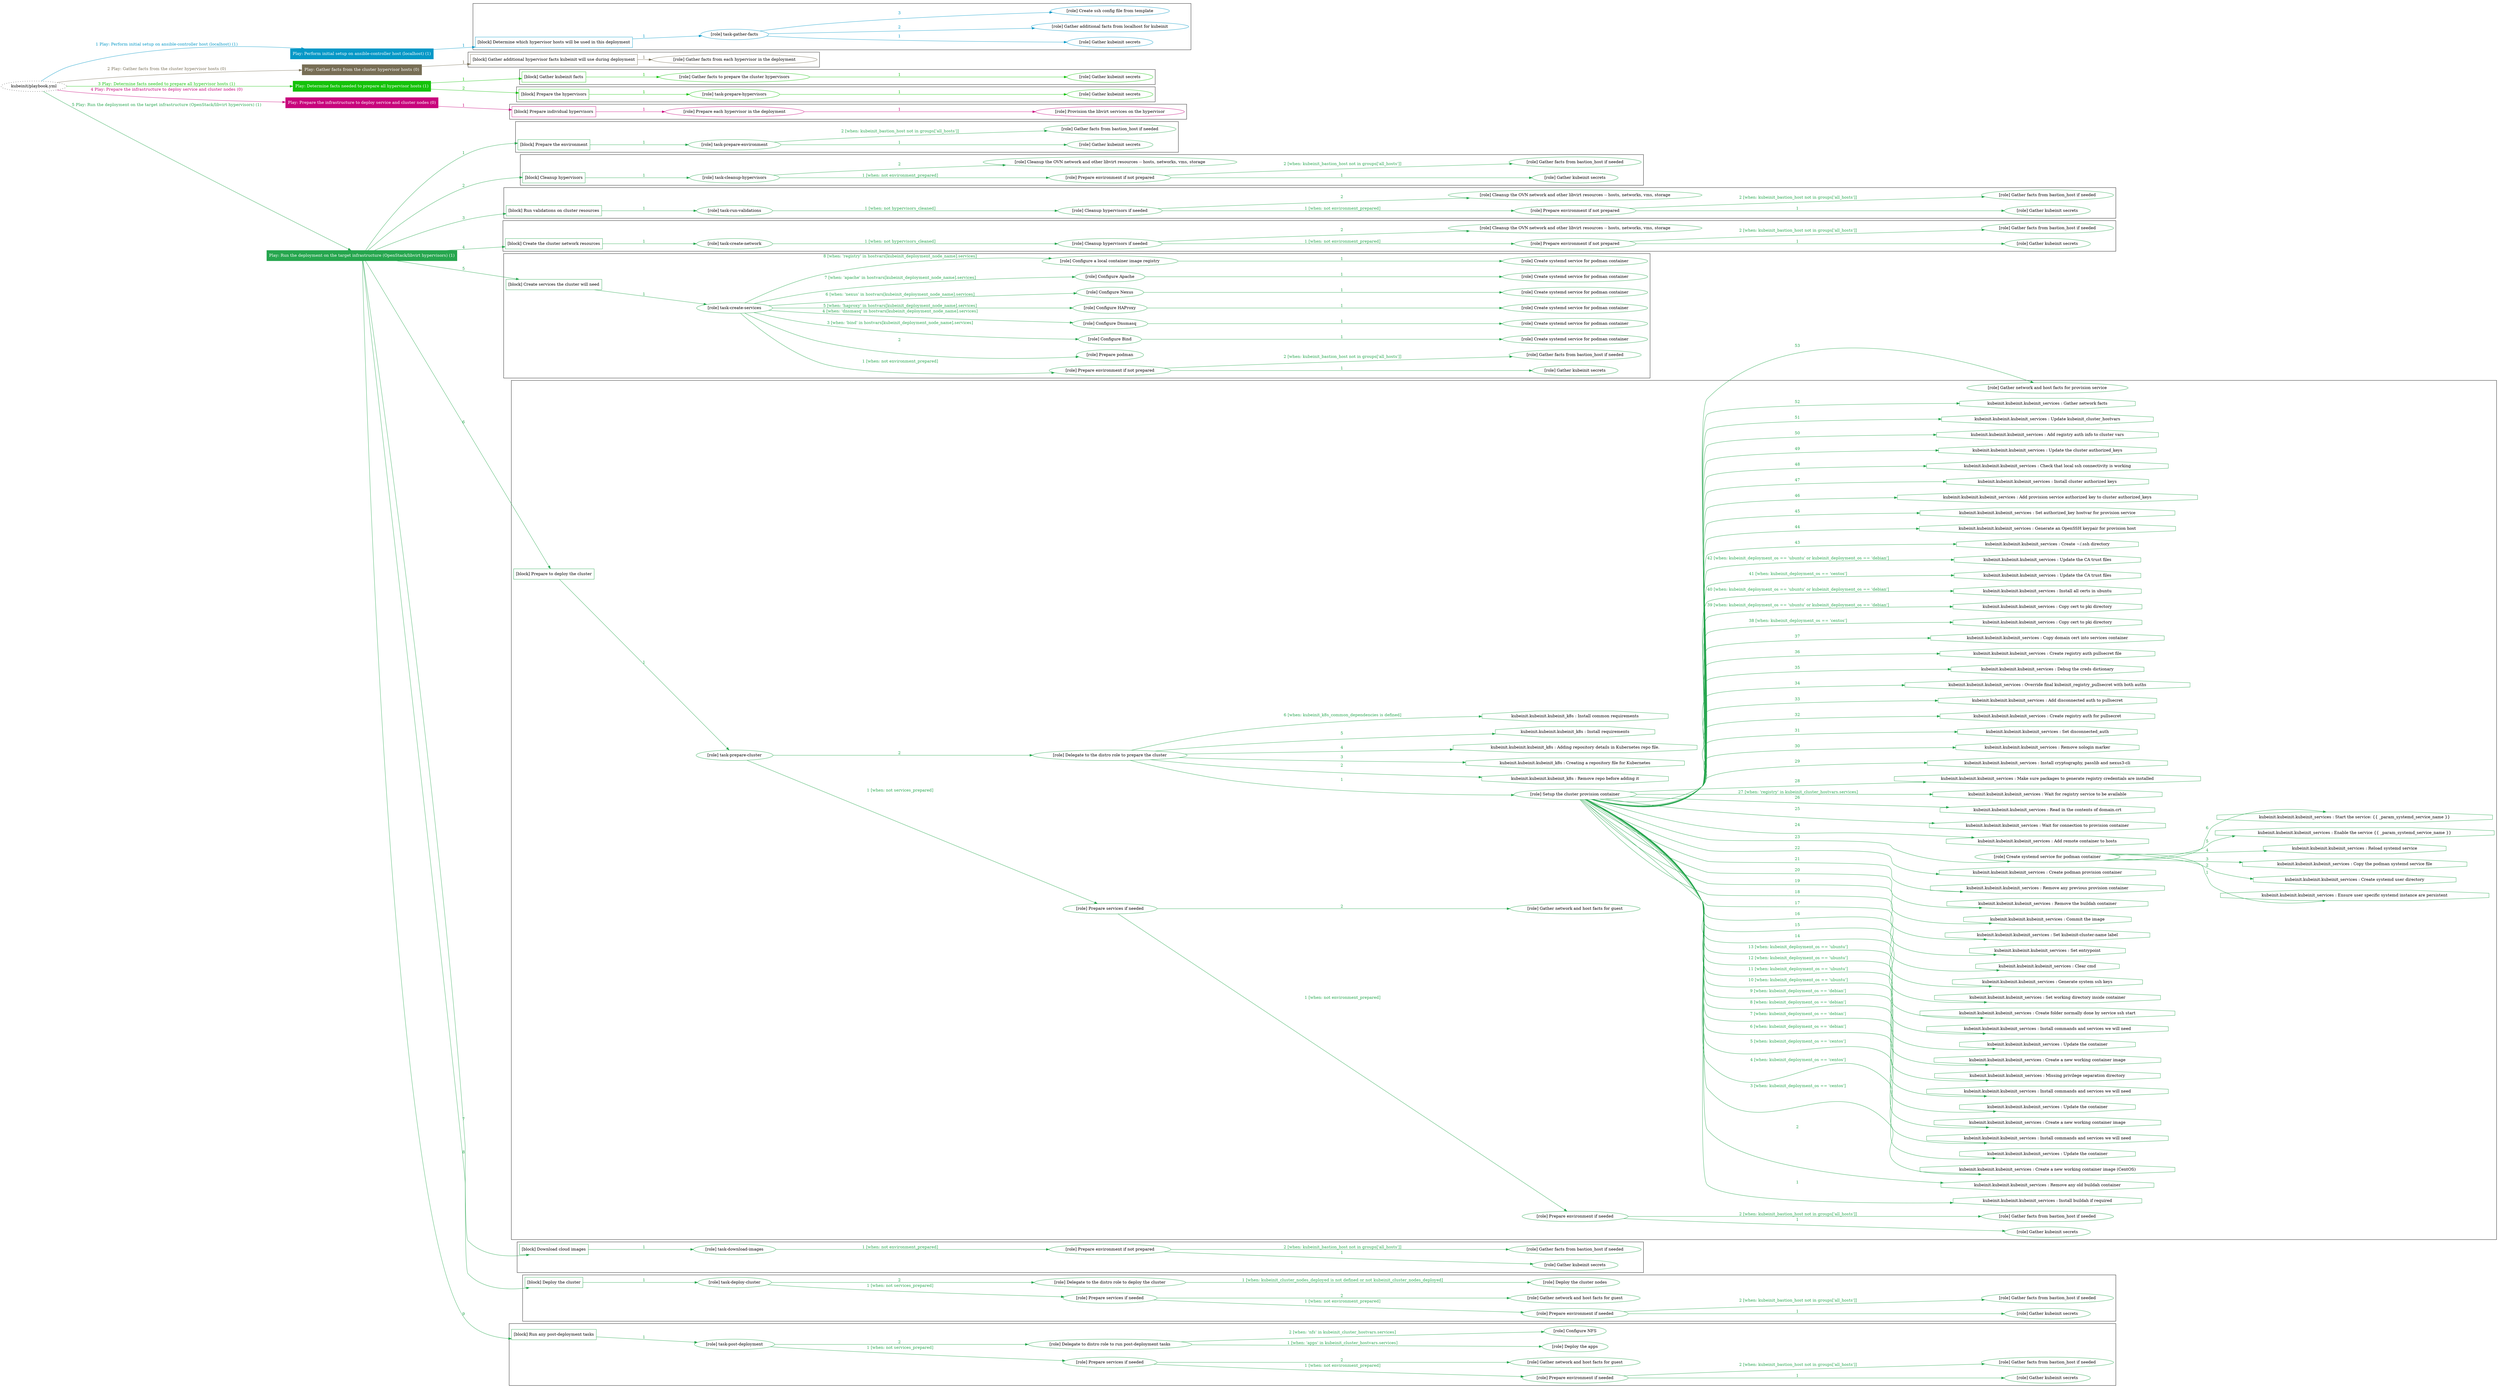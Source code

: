 digraph {
	graph [concentrate=true ordering=in rankdir=LR ratio=fill]
	edge [esep=5 sep=10]
	"kubeinit/playbook.yml" [URL="/home/runner/work/kubeinit/kubeinit/kubeinit/playbook.yml" id=playbook_7ab0bf96 style=dotted]
	"kubeinit/playbook.yml" -> play_d1f9c71b [label="1 Play: Perform initial setup on ansible-controller host (localhost) (1)" color="#0598c7" fontcolor="#0598c7" id=edge_play_d1f9c71b labeltooltip="1 Play: Perform initial setup on ansible-controller host (localhost) (1)" tooltip="1 Play: Perform initial setup on ansible-controller host (localhost) (1)"]
	subgraph "Play: Perform initial setup on ansible-controller host (localhost) (1)" {
		play_d1f9c71b [label="Play: Perform initial setup on ansible-controller host (localhost) (1)" URL="/home/runner/work/kubeinit/kubeinit/kubeinit/playbook.yml" color="#0598c7" fontcolor="#ffffff" id=play_d1f9c71b shape=box style=filled tooltip=localhost]
		play_d1f9c71b -> block_1cfac567 [label=1 color="#0598c7" fontcolor="#0598c7" id=edge_block_1cfac567 labeltooltip=1 tooltip=1]
		subgraph cluster_block_1cfac567 {
			block_1cfac567 [label="[block] Determine which hypervisor hosts will be used in this deployment" URL="/home/runner/work/kubeinit/kubeinit/kubeinit/playbook.yml" color="#0598c7" id=block_1cfac567 labeltooltip="Determine which hypervisor hosts will be used in this deployment" shape=box tooltip="Determine which hypervisor hosts will be used in this deployment"]
			block_1cfac567 -> role_45931d1b [label="1 " color="#0598c7" fontcolor="#0598c7" id=edge_role_45931d1b labeltooltip="1 " tooltip="1 "]
			subgraph "task-gather-facts" {
				role_45931d1b [label="[role] task-gather-facts" URL="/home/runner/work/kubeinit/kubeinit/kubeinit/playbook.yml" color="#0598c7" id=role_45931d1b tooltip="task-gather-facts"]
				role_45931d1b -> role_bc0df643 [label="1 " color="#0598c7" fontcolor="#0598c7" id=edge_role_bc0df643 labeltooltip="1 " tooltip="1 "]
				subgraph "Gather kubeinit secrets" {
					role_bc0df643 [label="[role] Gather kubeinit secrets" URL="/home/runner/.ansible/collections/ansible_collections/kubeinit/kubeinit/roles/kubeinit_prepare/tasks/build_hypervisors_group.yml" color="#0598c7" id=role_bc0df643 tooltip="Gather kubeinit secrets"]
				}
				role_45931d1b -> role_eebd889f [label="2 " color="#0598c7" fontcolor="#0598c7" id=edge_role_eebd889f labeltooltip="2 " tooltip="2 "]
				subgraph "Gather additional facts from localhost for kubeinit" {
					role_eebd889f [label="[role] Gather additional facts from localhost for kubeinit" URL="/home/runner/.ansible/collections/ansible_collections/kubeinit/kubeinit/roles/kubeinit_prepare/tasks/build_hypervisors_group.yml" color="#0598c7" id=role_eebd889f tooltip="Gather additional facts from localhost for kubeinit"]
				}
				role_45931d1b -> role_1e1678cc [label="3 " color="#0598c7" fontcolor="#0598c7" id=edge_role_1e1678cc labeltooltip="3 " tooltip="3 "]
				subgraph "Create ssh config file from template" {
					role_1e1678cc [label="[role] Create ssh config file from template" URL="/home/runner/.ansible/collections/ansible_collections/kubeinit/kubeinit/roles/kubeinit_prepare/tasks/build_hypervisors_group.yml" color="#0598c7" id=role_1e1678cc tooltip="Create ssh config file from template"]
				}
			}
		}
	}
	"kubeinit/playbook.yml" -> play_f63c1a84 [label="2 Play: Gather facts from the cluster hypervisor hosts (0)" color="#776e55" fontcolor="#776e55" id=edge_play_f63c1a84 labeltooltip="2 Play: Gather facts from the cluster hypervisor hosts (0)" tooltip="2 Play: Gather facts from the cluster hypervisor hosts (0)"]
	subgraph "Play: Gather facts from the cluster hypervisor hosts (0)" {
		play_f63c1a84 [label="Play: Gather facts from the cluster hypervisor hosts (0)" URL="/home/runner/work/kubeinit/kubeinit/kubeinit/playbook.yml" color="#776e55" fontcolor="#ffffff" id=play_f63c1a84 shape=box style=filled tooltip="Play: Gather facts from the cluster hypervisor hosts (0)"]
		play_f63c1a84 -> block_e4b0242b [label=1 color="#776e55" fontcolor="#776e55" id=edge_block_e4b0242b labeltooltip=1 tooltip=1]
		subgraph cluster_block_e4b0242b {
			block_e4b0242b [label="[block] Gather additional hypervisor facts kubeinit will use during deployment" URL="/home/runner/work/kubeinit/kubeinit/kubeinit/playbook.yml" color="#776e55" id=block_e4b0242b labeltooltip="Gather additional hypervisor facts kubeinit will use during deployment" shape=box tooltip="Gather additional hypervisor facts kubeinit will use during deployment"]
			block_e4b0242b -> role_921d657a [label="1 " color="#776e55" fontcolor="#776e55" id=edge_role_921d657a labeltooltip="1 " tooltip="1 "]
			subgraph "Gather facts from each hypervisor in the deployment" {
				role_921d657a [label="[role] Gather facts from each hypervisor in the deployment" URL="/home/runner/work/kubeinit/kubeinit/kubeinit/playbook.yml" color="#776e55" id=role_921d657a tooltip="Gather facts from each hypervisor in the deployment"]
			}
		}
	}
	"kubeinit/playbook.yml" -> play_d3f52e6a [label="3 Play: Determine facts needed to prepare all hypervisor hosts (1)" color="#14c20a" fontcolor="#14c20a" id=edge_play_d3f52e6a labeltooltip="3 Play: Determine facts needed to prepare all hypervisor hosts (1)" tooltip="3 Play: Determine facts needed to prepare all hypervisor hosts (1)"]
	subgraph "Play: Determine facts needed to prepare all hypervisor hosts (1)" {
		play_d3f52e6a [label="Play: Determine facts needed to prepare all hypervisor hosts (1)" URL="/home/runner/work/kubeinit/kubeinit/kubeinit/playbook.yml" color="#14c20a" fontcolor="#ffffff" id=play_d3f52e6a shape=box style=filled tooltip=localhost]
		play_d3f52e6a -> block_e80d4f6d [label=1 color="#14c20a" fontcolor="#14c20a" id=edge_block_e80d4f6d labeltooltip=1 tooltip=1]
		subgraph cluster_block_e80d4f6d {
			block_e80d4f6d [label="[block] Gather kubeinit facts" URL="/home/runner/work/kubeinit/kubeinit/kubeinit/playbook.yml" color="#14c20a" id=block_e80d4f6d labeltooltip="Gather kubeinit facts" shape=box tooltip="Gather kubeinit facts"]
			block_e80d4f6d -> role_2659c0fb [label="1 " color="#14c20a" fontcolor="#14c20a" id=edge_role_2659c0fb labeltooltip="1 " tooltip="1 "]
			subgraph "Gather facts to prepare the cluster hypervisors" {
				role_2659c0fb [label="[role] Gather facts to prepare the cluster hypervisors" URL="/home/runner/work/kubeinit/kubeinit/kubeinit/playbook.yml" color="#14c20a" id=role_2659c0fb tooltip="Gather facts to prepare the cluster hypervisors"]
				role_2659c0fb -> role_66b30821 [label="1 " color="#14c20a" fontcolor="#14c20a" id=edge_role_66b30821 labeltooltip="1 " tooltip="1 "]
				subgraph "Gather kubeinit secrets" {
					role_66b30821 [label="[role] Gather kubeinit secrets" URL="/home/runner/.ansible/collections/ansible_collections/kubeinit/kubeinit/roles/kubeinit_prepare/tasks/gather_kubeinit_facts.yml" color="#14c20a" id=role_66b30821 tooltip="Gather kubeinit secrets"]
				}
			}
		}
		play_d3f52e6a -> block_99cdbf3b [label=2 color="#14c20a" fontcolor="#14c20a" id=edge_block_99cdbf3b labeltooltip=2 tooltip=2]
		subgraph cluster_block_99cdbf3b {
			block_99cdbf3b [label="[block] Prepare the hypervisors" URL="/home/runner/work/kubeinit/kubeinit/kubeinit/playbook.yml" color="#14c20a" id=block_99cdbf3b labeltooltip="Prepare the hypervisors" shape=box tooltip="Prepare the hypervisors"]
			block_99cdbf3b -> role_690cfd26 [label="1 " color="#14c20a" fontcolor="#14c20a" id=edge_role_690cfd26 labeltooltip="1 " tooltip="1 "]
			subgraph "task-prepare-hypervisors" {
				role_690cfd26 [label="[role] task-prepare-hypervisors" URL="/home/runner/work/kubeinit/kubeinit/kubeinit/playbook.yml" color="#14c20a" id=role_690cfd26 tooltip="task-prepare-hypervisors"]
				role_690cfd26 -> role_ae8d7069 [label="1 " color="#14c20a" fontcolor="#14c20a" id=edge_role_ae8d7069 labeltooltip="1 " tooltip="1 "]
				subgraph "Gather kubeinit secrets" {
					role_ae8d7069 [label="[role] Gather kubeinit secrets" URL="/home/runner/.ansible/collections/ansible_collections/kubeinit/kubeinit/roles/kubeinit_prepare/tasks/gather_kubeinit_facts.yml" color="#14c20a" id=role_ae8d7069 tooltip="Gather kubeinit secrets"]
				}
			}
		}
	}
	"kubeinit/playbook.yml" -> play_8daf05e1 [label="4 Play: Prepare the infrastructure to deploy service and cluster nodes (0)" color="#c8047c" fontcolor="#c8047c" id=edge_play_8daf05e1 labeltooltip="4 Play: Prepare the infrastructure to deploy service and cluster nodes (0)" tooltip="4 Play: Prepare the infrastructure to deploy service and cluster nodes (0)"]
	subgraph "Play: Prepare the infrastructure to deploy service and cluster nodes (0)" {
		play_8daf05e1 [label="Play: Prepare the infrastructure to deploy service and cluster nodes (0)" URL="/home/runner/work/kubeinit/kubeinit/kubeinit/playbook.yml" color="#c8047c" fontcolor="#ffffff" id=play_8daf05e1 shape=box style=filled tooltip="Play: Prepare the infrastructure to deploy service and cluster nodes (0)"]
		play_8daf05e1 -> block_f446ab22 [label=1 color="#c8047c" fontcolor="#c8047c" id=edge_block_f446ab22 labeltooltip=1 tooltip=1]
		subgraph cluster_block_f446ab22 {
			block_f446ab22 [label="[block] Prepare individual hypervisors" URL="/home/runner/work/kubeinit/kubeinit/kubeinit/playbook.yml" color="#c8047c" id=block_f446ab22 labeltooltip="Prepare individual hypervisors" shape=box tooltip="Prepare individual hypervisors"]
			block_f446ab22 -> role_de28728d [label="1 " color="#c8047c" fontcolor="#c8047c" id=edge_role_de28728d labeltooltip="1 " tooltip="1 "]
			subgraph "Prepare each hypervisor in the deployment" {
				role_de28728d [label="[role] Prepare each hypervisor in the deployment" URL="/home/runner/work/kubeinit/kubeinit/kubeinit/playbook.yml" color="#c8047c" id=role_de28728d tooltip="Prepare each hypervisor in the deployment"]
				role_de28728d -> role_c7c012d7 [label="1 " color="#c8047c" fontcolor="#c8047c" id=edge_role_c7c012d7 labeltooltip="1 " tooltip="1 "]
				subgraph "Provision the libvirt services on the hypervisor" {
					role_c7c012d7 [label="[role] Provision the libvirt services on the hypervisor" URL="/home/runner/.ansible/collections/ansible_collections/kubeinit/kubeinit/roles/kubeinit_prepare/tasks/prepare_hypervisor.yml" color="#c8047c" id=role_c7c012d7 tooltip="Provision the libvirt services on the hypervisor"]
				}
			}
		}
	}
	"kubeinit/playbook.yml" -> play_84987b40 [label="5 Play: Run the deployment on the target infrastructure (OpenStack/libvirt hypervisors) (1)" color="#26a64e" fontcolor="#26a64e" id=edge_play_84987b40 labeltooltip="5 Play: Run the deployment on the target infrastructure (OpenStack/libvirt hypervisors) (1)" tooltip="5 Play: Run the deployment on the target infrastructure (OpenStack/libvirt hypervisors) (1)"]
	subgraph "Play: Run the deployment on the target infrastructure (OpenStack/libvirt hypervisors) (1)" {
		play_84987b40 [label="Play: Run the deployment on the target infrastructure (OpenStack/libvirt hypervisors) (1)" URL="/home/runner/work/kubeinit/kubeinit/kubeinit/playbook.yml" color="#26a64e" fontcolor="#ffffff" id=play_84987b40 shape=box style=filled tooltip=localhost]
		play_84987b40 -> block_58e1a3a5 [label=1 color="#26a64e" fontcolor="#26a64e" id=edge_block_58e1a3a5 labeltooltip=1 tooltip=1]
		subgraph cluster_block_58e1a3a5 {
			block_58e1a3a5 [label="[block] Prepare the environment" URL="/home/runner/work/kubeinit/kubeinit/kubeinit/playbook.yml" color="#26a64e" id=block_58e1a3a5 labeltooltip="Prepare the environment" shape=box tooltip="Prepare the environment"]
			block_58e1a3a5 -> role_9b1eb741 [label="1 " color="#26a64e" fontcolor="#26a64e" id=edge_role_9b1eb741 labeltooltip="1 " tooltip="1 "]
			subgraph "task-prepare-environment" {
				role_9b1eb741 [label="[role] task-prepare-environment" URL="/home/runner/work/kubeinit/kubeinit/kubeinit/playbook.yml" color="#26a64e" id=role_9b1eb741 tooltip="task-prepare-environment"]
				role_9b1eb741 -> role_2f49025a [label="1 " color="#26a64e" fontcolor="#26a64e" id=edge_role_2f49025a labeltooltip="1 " tooltip="1 "]
				subgraph "Gather kubeinit secrets" {
					role_2f49025a [label="[role] Gather kubeinit secrets" URL="/home/runner/.ansible/collections/ansible_collections/kubeinit/kubeinit/roles/kubeinit_prepare/tasks/gather_kubeinit_facts.yml" color="#26a64e" id=role_2f49025a tooltip="Gather kubeinit secrets"]
				}
				role_9b1eb741 -> role_204f2448 [label="2 [when: kubeinit_bastion_host not in groups['all_hosts']]" color="#26a64e" fontcolor="#26a64e" id=edge_role_204f2448 labeltooltip="2 [when: kubeinit_bastion_host not in groups['all_hosts']]" tooltip="2 [when: kubeinit_bastion_host not in groups['all_hosts']]"]
				subgraph "Gather facts from bastion_host if needed" {
					role_204f2448 [label="[role] Gather facts from bastion_host if needed" URL="/home/runner/.ansible/collections/ansible_collections/kubeinit/kubeinit/roles/kubeinit_prepare/tasks/main.yml" color="#26a64e" id=role_204f2448 tooltip="Gather facts from bastion_host if needed"]
				}
			}
		}
		play_84987b40 -> block_a339d92b [label=2 color="#26a64e" fontcolor="#26a64e" id=edge_block_a339d92b labeltooltip=2 tooltip=2]
		subgraph cluster_block_a339d92b {
			block_a339d92b [label="[block] Cleanup hypervisors" URL="/home/runner/work/kubeinit/kubeinit/kubeinit/playbook.yml" color="#26a64e" id=block_a339d92b labeltooltip="Cleanup hypervisors" shape=box tooltip="Cleanup hypervisors"]
			block_a339d92b -> role_59628be9 [label="1 " color="#26a64e" fontcolor="#26a64e" id=edge_role_59628be9 labeltooltip="1 " tooltip="1 "]
			subgraph "task-cleanup-hypervisors" {
				role_59628be9 [label="[role] task-cleanup-hypervisors" URL="/home/runner/work/kubeinit/kubeinit/kubeinit/playbook.yml" color="#26a64e" id=role_59628be9 tooltip="task-cleanup-hypervisors"]
				role_59628be9 -> role_73bca6e5 [label="1 [when: not environment_prepared]" color="#26a64e" fontcolor="#26a64e" id=edge_role_73bca6e5 labeltooltip="1 [when: not environment_prepared]" tooltip="1 [when: not environment_prepared]"]
				subgraph "Prepare environment if not prepared" {
					role_73bca6e5 [label="[role] Prepare environment if not prepared" URL="/home/runner/.ansible/collections/ansible_collections/kubeinit/kubeinit/roles/kubeinit_libvirt/tasks/cleanup_hypervisors.yml" color="#26a64e" id=role_73bca6e5 tooltip="Prepare environment if not prepared"]
					role_73bca6e5 -> role_5efd9594 [label="1 " color="#26a64e" fontcolor="#26a64e" id=edge_role_5efd9594 labeltooltip="1 " tooltip="1 "]
					subgraph "Gather kubeinit secrets" {
						role_5efd9594 [label="[role] Gather kubeinit secrets" URL="/home/runner/.ansible/collections/ansible_collections/kubeinit/kubeinit/roles/kubeinit_prepare/tasks/gather_kubeinit_facts.yml" color="#26a64e" id=role_5efd9594 tooltip="Gather kubeinit secrets"]
					}
					role_73bca6e5 -> role_c59f5cf9 [label="2 [when: kubeinit_bastion_host not in groups['all_hosts']]" color="#26a64e" fontcolor="#26a64e" id=edge_role_c59f5cf9 labeltooltip="2 [when: kubeinit_bastion_host not in groups['all_hosts']]" tooltip="2 [when: kubeinit_bastion_host not in groups['all_hosts']]"]
					subgraph "Gather facts from bastion_host if needed" {
						role_c59f5cf9 [label="[role] Gather facts from bastion_host if needed" URL="/home/runner/.ansible/collections/ansible_collections/kubeinit/kubeinit/roles/kubeinit_prepare/tasks/main.yml" color="#26a64e" id=role_c59f5cf9 tooltip="Gather facts from bastion_host if needed"]
					}
				}
				role_59628be9 -> role_e9179364 [label="2 " color="#26a64e" fontcolor="#26a64e" id=edge_role_e9179364 labeltooltip="2 " tooltip="2 "]
				subgraph "Cleanup the OVN network and other libvirt resources -- hosts, networks, vms, storage" {
					role_e9179364 [label="[role] Cleanup the OVN network and other libvirt resources -- hosts, networks, vms, storage" URL="/home/runner/.ansible/collections/ansible_collections/kubeinit/kubeinit/roles/kubeinit_libvirt/tasks/cleanup_hypervisors.yml" color="#26a64e" id=role_e9179364 tooltip="Cleanup the OVN network and other libvirt resources -- hosts, networks, vms, storage"]
				}
			}
		}
		play_84987b40 -> block_10143279 [label=3 color="#26a64e" fontcolor="#26a64e" id=edge_block_10143279 labeltooltip=3 tooltip=3]
		subgraph cluster_block_10143279 {
			block_10143279 [label="[block] Run validations on cluster resources" URL="/home/runner/work/kubeinit/kubeinit/kubeinit/playbook.yml" color="#26a64e" id=block_10143279 labeltooltip="Run validations on cluster resources" shape=box tooltip="Run validations on cluster resources"]
			block_10143279 -> role_f8a41cf8 [label="1 " color="#26a64e" fontcolor="#26a64e" id=edge_role_f8a41cf8 labeltooltip="1 " tooltip="1 "]
			subgraph "task-run-validations" {
				role_f8a41cf8 [label="[role] task-run-validations" URL="/home/runner/work/kubeinit/kubeinit/kubeinit/playbook.yml" color="#26a64e" id=role_f8a41cf8 tooltip="task-run-validations"]
				role_f8a41cf8 -> role_41e09bb1 [label="1 [when: not hypervisors_cleaned]" color="#26a64e" fontcolor="#26a64e" id=edge_role_41e09bb1 labeltooltip="1 [when: not hypervisors_cleaned]" tooltip="1 [when: not hypervisors_cleaned]"]
				subgraph "Cleanup hypervisors if needed" {
					role_41e09bb1 [label="[role] Cleanup hypervisors if needed" URL="/home/runner/.ansible/collections/ansible_collections/kubeinit/kubeinit/roles/kubeinit_validations/tasks/main.yml" color="#26a64e" id=role_41e09bb1 tooltip="Cleanup hypervisors if needed"]
					role_41e09bb1 -> role_82986293 [label="1 [when: not environment_prepared]" color="#26a64e" fontcolor="#26a64e" id=edge_role_82986293 labeltooltip="1 [when: not environment_prepared]" tooltip="1 [when: not environment_prepared]"]
					subgraph "Prepare environment if not prepared" {
						role_82986293 [label="[role] Prepare environment if not prepared" URL="/home/runner/.ansible/collections/ansible_collections/kubeinit/kubeinit/roles/kubeinit_libvirt/tasks/cleanup_hypervisors.yml" color="#26a64e" id=role_82986293 tooltip="Prepare environment if not prepared"]
						role_82986293 -> role_2e9f21a8 [label="1 " color="#26a64e" fontcolor="#26a64e" id=edge_role_2e9f21a8 labeltooltip="1 " tooltip="1 "]
						subgraph "Gather kubeinit secrets" {
							role_2e9f21a8 [label="[role] Gather kubeinit secrets" URL="/home/runner/.ansible/collections/ansible_collections/kubeinit/kubeinit/roles/kubeinit_prepare/tasks/gather_kubeinit_facts.yml" color="#26a64e" id=role_2e9f21a8 tooltip="Gather kubeinit secrets"]
						}
						role_82986293 -> role_1c520446 [label="2 [when: kubeinit_bastion_host not in groups['all_hosts']]" color="#26a64e" fontcolor="#26a64e" id=edge_role_1c520446 labeltooltip="2 [when: kubeinit_bastion_host not in groups['all_hosts']]" tooltip="2 [when: kubeinit_bastion_host not in groups['all_hosts']]"]
						subgraph "Gather facts from bastion_host if needed" {
							role_1c520446 [label="[role] Gather facts from bastion_host if needed" URL="/home/runner/.ansible/collections/ansible_collections/kubeinit/kubeinit/roles/kubeinit_prepare/tasks/main.yml" color="#26a64e" id=role_1c520446 tooltip="Gather facts from bastion_host if needed"]
						}
					}
					role_41e09bb1 -> role_fcb2de09 [label="2 " color="#26a64e" fontcolor="#26a64e" id=edge_role_fcb2de09 labeltooltip="2 " tooltip="2 "]
					subgraph "Cleanup the OVN network and other libvirt resources -- hosts, networks, vms, storage" {
						role_fcb2de09 [label="[role] Cleanup the OVN network and other libvirt resources -- hosts, networks, vms, storage" URL="/home/runner/.ansible/collections/ansible_collections/kubeinit/kubeinit/roles/kubeinit_libvirt/tasks/cleanup_hypervisors.yml" color="#26a64e" id=role_fcb2de09 tooltip="Cleanup the OVN network and other libvirt resources -- hosts, networks, vms, storage"]
					}
				}
			}
		}
		play_84987b40 -> block_bfca67f3 [label=4 color="#26a64e" fontcolor="#26a64e" id=edge_block_bfca67f3 labeltooltip=4 tooltip=4]
		subgraph cluster_block_bfca67f3 {
			block_bfca67f3 [label="[block] Create the cluster network resources" URL="/home/runner/work/kubeinit/kubeinit/kubeinit/playbook.yml" color="#26a64e" id=block_bfca67f3 labeltooltip="Create the cluster network resources" shape=box tooltip="Create the cluster network resources"]
			block_bfca67f3 -> role_b062af0d [label="1 " color="#26a64e" fontcolor="#26a64e" id=edge_role_b062af0d labeltooltip="1 " tooltip="1 "]
			subgraph "task-create-network" {
				role_b062af0d [label="[role] task-create-network" URL="/home/runner/work/kubeinit/kubeinit/kubeinit/playbook.yml" color="#26a64e" id=role_b062af0d tooltip="task-create-network"]
				role_b062af0d -> role_ce931ce8 [label="1 [when: not hypervisors_cleaned]" color="#26a64e" fontcolor="#26a64e" id=edge_role_ce931ce8 labeltooltip="1 [when: not hypervisors_cleaned]" tooltip="1 [when: not hypervisors_cleaned]"]
				subgraph "Cleanup hypervisors if needed" {
					role_ce931ce8 [label="[role] Cleanup hypervisors if needed" URL="/home/runner/.ansible/collections/ansible_collections/kubeinit/kubeinit/roles/kubeinit_libvirt/tasks/create_network.yml" color="#26a64e" id=role_ce931ce8 tooltip="Cleanup hypervisors if needed"]
					role_ce931ce8 -> role_b5db6d8c [label="1 [when: not environment_prepared]" color="#26a64e" fontcolor="#26a64e" id=edge_role_b5db6d8c labeltooltip="1 [when: not environment_prepared]" tooltip="1 [when: not environment_prepared]"]
					subgraph "Prepare environment if not prepared" {
						role_b5db6d8c [label="[role] Prepare environment if not prepared" URL="/home/runner/.ansible/collections/ansible_collections/kubeinit/kubeinit/roles/kubeinit_libvirt/tasks/cleanup_hypervisors.yml" color="#26a64e" id=role_b5db6d8c tooltip="Prepare environment if not prepared"]
						role_b5db6d8c -> role_cf431461 [label="1 " color="#26a64e" fontcolor="#26a64e" id=edge_role_cf431461 labeltooltip="1 " tooltip="1 "]
						subgraph "Gather kubeinit secrets" {
							role_cf431461 [label="[role] Gather kubeinit secrets" URL="/home/runner/.ansible/collections/ansible_collections/kubeinit/kubeinit/roles/kubeinit_prepare/tasks/gather_kubeinit_facts.yml" color="#26a64e" id=role_cf431461 tooltip="Gather kubeinit secrets"]
						}
						role_b5db6d8c -> role_0b5c9027 [label="2 [when: kubeinit_bastion_host not in groups['all_hosts']]" color="#26a64e" fontcolor="#26a64e" id=edge_role_0b5c9027 labeltooltip="2 [when: kubeinit_bastion_host not in groups['all_hosts']]" tooltip="2 [when: kubeinit_bastion_host not in groups['all_hosts']]"]
						subgraph "Gather facts from bastion_host if needed" {
							role_0b5c9027 [label="[role] Gather facts from bastion_host if needed" URL="/home/runner/.ansible/collections/ansible_collections/kubeinit/kubeinit/roles/kubeinit_prepare/tasks/main.yml" color="#26a64e" id=role_0b5c9027 tooltip="Gather facts from bastion_host if needed"]
						}
					}
					role_ce931ce8 -> role_c114c665 [label="2 " color="#26a64e" fontcolor="#26a64e" id=edge_role_c114c665 labeltooltip="2 " tooltip="2 "]
					subgraph "Cleanup the OVN network and other libvirt resources -- hosts, networks, vms, storage" {
						role_c114c665 [label="[role] Cleanup the OVN network and other libvirt resources -- hosts, networks, vms, storage" URL="/home/runner/.ansible/collections/ansible_collections/kubeinit/kubeinit/roles/kubeinit_libvirt/tasks/cleanup_hypervisors.yml" color="#26a64e" id=role_c114c665 tooltip="Cleanup the OVN network and other libvirt resources -- hosts, networks, vms, storage"]
					}
				}
			}
		}
		play_84987b40 -> block_6f5418ee [label=5 color="#26a64e" fontcolor="#26a64e" id=edge_block_6f5418ee labeltooltip=5 tooltip=5]
		subgraph cluster_block_6f5418ee {
			block_6f5418ee [label="[block] Create services the cluster will need" URL="/home/runner/work/kubeinit/kubeinit/kubeinit/playbook.yml" color="#26a64e" id=block_6f5418ee labeltooltip="Create services the cluster will need" shape=box tooltip="Create services the cluster will need"]
			block_6f5418ee -> role_c61f2bcb [label="1 " color="#26a64e" fontcolor="#26a64e" id=edge_role_c61f2bcb labeltooltip="1 " tooltip="1 "]
			subgraph "task-create-services" {
				role_c61f2bcb [label="[role] task-create-services" URL="/home/runner/work/kubeinit/kubeinit/kubeinit/playbook.yml" color="#26a64e" id=role_c61f2bcb tooltip="task-create-services"]
				role_c61f2bcb -> role_8b8ab4dc [label="1 [when: not environment_prepared]" color="#26a64e" fontcolor="#26a64e" id=edge_role_8b8ab4dc labeltooltip="1 [when: not environment_prepared]" tooltip="1 [when: not environment_prepared]"]
				subgraph "Prepare environment if not prepared" {
					role_8b8ab4dc [label="[role] Prepare environment if not prepared" URL="/home/runner/.ansible/collections/ansible_collections/kubeinit/kubeinit/roles/kubeinit_services/tasks/main.yml" color="#26a64e" id=role_8b8ab4dc tooltip="Prepare environment if not prepared"]
					role_8b8ab4dc -> role_6e577c0e [label="1 " color="#26a64e" fontcolor="#26a64e" id=edge_role_6e577c0e labeltooltip="1 " tooltip="1 "]
					subgraph "Gather kubeinit secrets" {
						role_6e577c0e [label="[role] Gather kubeinit secrets" URL="/home/runner/.ansible/collections/ansible_collections/kubeinit/kubeinit/roles/kubeinit_prepare/tasks/gather_kubeinit_facts.yml" color="#26a64e" id=role_6e577c0e tooltip="Gather kubeinit secrets"]
					}
					role_8b8ab4dc -> role_1fd4f4c2 [label="2 [when: kubeinit_bastion_host not in groups['all_hosts']]" color="#26a64e" fontcolor="#26a64e" id=edge_role_1fd4f4c2 labeltooltip="2 [when: kubeinit_bastion_host not in groups['all_hosts']]" tooltip="2 [when: kubeinit_bastion_host not in groups['all_hosts']]"]
					subgraph "Gather facts from bastion_host if needed" {
						role_1fd4f4c2 [label="[role] Gather facts from bastion_host if needed" URL="/home/runner/.ansible/collections/ansible_collections/kubeinit/kubeinit/roles/kubeinit_prepare/tasks/main.yml" color="#26a64e" id=role_1fd4f4c2 tooltip="Gather facts from bastion_host if needed"]
					}
				}
				role_c61f2bcb -> role_68fb5038 [label="2 " color="#26a64e" fontcolor="#26a64e" id=edge_role_68fb5038 labeltooltip="2 " tooltip="2 "]
				subgraph "Prepare podman" {
					role_68fb5038 [label="[role] Prepare podman" URL="/home/runner/.ansible/collections/ansible_collections/kubeinit/kubeinit/roles/kubeinit_services/tasks/00_create_service_pod.yml" color="#26a64e" id=role_68fb5038 tooltip="Prepare podman"]
				}
				role_c61f2bcb -> role_802b17e4 [label="3 [when: 'bind' in hostvars[kubeinit_deployment_node_name].services]" color="#26a64e" fontcolor="#26a64e" id=edge_role_802b17e4 labeltooltip="3 [when: 'bind' in hostvars[kubeinit_deployment_node_name].services]" tooltip="3 [when: 'bind' in hostvars[kubeinit_deployment_node_name].services]"]
				subgraph "Configure Bind" {
					role_802b17e4 [label="[role] Configure Bind" URL="/home/runner/.ansible/collections/ansible_collections/kubeinit/kubeinit/roles/kubeinit_services/tasks/start_services_containers.yml" color="#26a64e" id=role_802b17e4 tooltip="Configure Bind"]
					role_802b17e4 -> role_0f7e0799 [label="1 " color="#26a64e" fontcolor="#26a64e" id=edge_role_0f7e0799 labeltooltip="1 " tooltip="1 "]
					subgraph "Create systemd service for podman container" {
						role_0f7e0799 [label="[role] Create systemd service for podman container" URL="/home/runner/.ansible/collections/ansible_collections/kubeinit/kubeinit/roles/kubeinit_bind/tasks/main.yml" color="#26a64e" id=role_0f7e0799 tooltip="Create systemd service for podman container"]
					}
				}
				role_c61f2bcb -> role_830aff1f [label="4 [when: 'dnsmasq' in hostvars[kubeinit_deployment_node_name].services]" color="#26a64e" fontcolor="#26a64e" id=edge_role_830aff1f labeltooltip="4 [when: 'dnsmasq' in hostvars[kubeinit_deployment_node_name].services]" tooltip="4 [when: 'dnsmasq' in hostvars[kubeinit_deployment_node_name].services]"]
				subgraph "Configure Dnsmasq" {
					role_830aff1f [label="[role] Configure Dnsmasq" URL="/home/runner/.ansible/collections/ansible_collections/kubeinit/kubeinit/roles/kubeinit_services/tasks/start_services_containers.yml" color="#26a64e" id=role_830aff1f tooltip="Configure Dnsmasq"]
					role_830aff1f -> role_2652ae55 [label="1 " color="#26a64e" fontcolor="#26a64e" id=edge_role_2652ae55 labeltooltip="1 " tooltip="1 "]
					subgraph "Create systemd service for podman container" {
						role_2652ae55 [label="[role] Create systemd service for podman container" URL="/home/runner/.ansible/collections/ansible_collections/kubeinit/kubeinit/roles/kubeinit_dnsmasq/tasks/main.yml" color="#26a64e" id=role_2652ae55 tooltip="Create systemd service for podman container"]
					}
				}
				role_c61f2bcb -> role_c1fe734b [label="5 [when: 'haproxy' in hostvars[kubeinit_deployment_node_name].services]" color="#26a64e" fontcolor="#26a64e" id=edge_role_c1fe734b labeltooltip="5 [when: 'haproxy' in hostvars[kubeinit_deployment_node_name].services]" tooltip="5 [when: 'haproxy' in hostvars[kubeinit_deployment_node_name].services]"]
				subgraph "Configure HAProxy" {
					role_c1fe734b [label="[role] Configure HAProxy" URL="/home/runner/.ansible/collections/ansible_collections/kubeinit/kubeinit/roles/kubeinit_services/tasks/start_services_containers.yml" color="#26a64e" id=role_c1fe734b tooltip="Configure HAProxy"]
					role_c1fe734b -> role_1e1258f8 [label="1 " color="#26a64e" fontcolor="#26a64e" id=edge_role_1e1258f8 labeltooltip="1 " tooltip="1 "]
					subgraph "Create systemd service for podman container" {
						role_1e1258f8 [label="[role] Create systemd service for podman container" URL="/home/runner/.ansible/collections/ansible_collections/kubeinit/kubeinit/roles/kubeinit_haproxy/tasks/main.yml" color="#26a64e" id=role_1e1258f8 tooltip="Create systemd service for podman container"]
					}
				}
				role_c61f2bcb -> role_4ce9a63b [label="6 [when: 'nexus' in hostvars[kubeinit_deployment_node_name].services]" color="#26a64e" fontcolor="#26a64e" id=edge_role_4ce9a63b labeltooltip="6 [when: 'nexus' in hostvars[kubeinit_deployment_node_name].services]" tooltip="6 [when: 'nexus' in hostvars[kubeinit_deployment_node_name].services]"]
				subgraph "Configure Nexus" {
					role_4ce9a63b [label="[role] Configure Nexus" URL="/home/runner/.ansible/collections/ansible_collections/kubeinit/kubeinit/roles/kubeinit_services/tasks/start_services_containers.yml" color="#26a64e" id=role_4ce9a63b tooltip="Configure Nexus"]
					role_4ce9a63b -> role_ebe6b637 [label="1 " color="#26a64e" fontcolor="#26a64e" id=edge_role_ebe6b637 labeltooltip="1 " tooltip="1 "]
					subgraph "Create systemd service for podman container" {
						role_ebe6b637 [label="[role] Create systemd service for podman container" URL="/home/runner/.ansible/collections/ansible_collections/kubeinit/kubeinit/roles/kubeinit_nexus/tasks/main.yml" color="#26a64e" id=role_ebe6b637 tooltip="Create systemd service for podman container"]
					}
				}
				role_c61f2bcb -> role_87dd9da9 [label="7 [when: 'apache' in hostvars[kubeinit_deployment_node_name].services]" color="#26a64e" fontcolor="#26a64e" id=edge_role_87dd9da9 labeltooltip="7 [when: 'apache' in hostvars[kubeinit_deployment_node_name].services]" tooltip="7 [when: 'apache' in hostvars[kubeinit_deployment_node_name].services]"]
				subgraph "Configure Apache" {
					role_87dd9da9 [label="[role] Configure Apache" URL="/home/runner/.ansible/collections/ansible_collections/kubeinit/kubeinit/roles/kubeinit_services/tasks/start_services_containers.yml" color="#26a64e" id=role_87dd9da9 tooltip="Configure Apache"]
					role_87dd9da9 -> role_d8e159d8 [label="1 " color="#26a64e" fontcolor="#26a64e" id=edge_role_d8e159d8 labeltooltip="1 " tooltip="1 "]
					subgraph "Create systemd service for podman container" {
						role_d8e159d8 [label="[role] Create systemd service for podman container" URL="/home/runner/.ansible/collections/ansible_collections/kubeinit/kubeinit/roles/kubeinit_apache/tasks/main.yml" color="#26a64e" id=role_d8e159d8 tooltip="Create systemd service for podman container"]
					}
				}
				role_c61f2bcb -> role_7a07602a [label="8 [when: 'registry' in hostvars[kubeinit_deployment_node_name].services]" color="#26a64e" fontcolor="#26a64e" id=edge_role_7a07602a labeltooltip="8 [when: 'registry' in hostvars[kubeinit_deployment_node_name].services]" tooltip="8 [when: 'registry' in hostvars[kubeinit_deployment_node_name].services]"]
				subgraph "Configure a local container image registry" {
					role_7a07602a [label="[role] Configure a local container image registry" URL="/home/runner/.ansible/collections/ansible_collections/kubeinit/kubeinit/roles/kubeinit_services/tasks/start_services_containers.yml" color="#26a64e" id=role_7a07602a tooltip="Configure a local container image registry"]
					role_7a07602a -> role_0850799d [label="1 " color="#26a64e" fontcolor="#26a64e" id=edge_role_0850799d labeltooltip="1 " tooltip="1 "]
					subgraph "Create systemd service for podman container" {
						role_0850799d [label="[role] Create systemd service for podman container" URL="/home/runner/.ansible/collections/ansible_collections/kubeinit/kubeinit/roles/kubeinit_registry/tasks/main.yml" color="#26a64e" id=role_0850799d tooltip="Create systemd service for podman container"]
					}
				}
			}
		}
		play_84987b40 -> block_57ba2b68 [label=6 color="#26a64e" fontcolor="#26a64e" id=edge_block_57ba2b68 labeltooltip=6 tooltip=6]
		subgraph cluster_block_57ba2b68 {
			block_57ba2b68 [label="[block] Prepare to deploy the cluster" URL="/home/runner/work/kubeinit/kubeinit/kubeinit/playbook.yml" color="#26a64e" id=block_57ba2b68 labeltooltip="Prepare to deploy the cluster" shape=box tooltip="Prepare to deploy the cluster"]
			block_57ba2b68 -> role_578f7c6f [label="1 " color="#26a64e" fontcolor="#26a64e" id=edge_role_578f7c6f labeltooltip="1 " tooltip="1 "]
			subgraph "task-prepare-cluster" {
				role_578f7c6f [label="[role] task-prepare-cluster" URL="/home/runner/work/kubeinit/kubeinit/kubeinit/playbook.yml" color="#26a64e" id=role_578f7c6f tooltip="task-prepare-cluster"]
				role_578f7c6f -> role_fad8253e [label="1 [when: not services_prepared]" color="#26a64e" fontcolor="#26a64e" id=edge_role_fad8253e labeltooltip="1 [when: not services_prepared]" tooltip="1 [when: not services_prepared]"]
				subgraph "Prepare services if needed" {
					role_fad8253e [label="[role] Prepare services if needed" URL="/home/runner/.ansible/collections/ansible_collections/kubeinit/kubeinit/roles/kubeinit_prepare/tasks/prepare_cluster.yml" color="#26a64e" id=role_fad8253e tooltip="Prepare services if needed"]
					role_fad8253e -> role_6645cc0d [label="1 [when: not environment_prepared]" color="#26a64e" fontcolor="#26a64e" id=edge_role_6645cc0d labeltooltip="1 [when: not environment_prepared]" tooltip="1 [when: not environment_prepared]"]
					subgraph "Prepare environment if needed" {
						role_6645cc0d [label="[role] Prepare environment if needed" URL="/home/runner/.ansible/collections/ansible_collections/kubeinit/kubeinit/roles/kubeinit_services/tasks/prepare_services.yml" color="#26a64e" id=role_6645cc0d tooltip="Prepare environment if needed"]
						role_6645cc0d -> role_c4a51a8f [label="1 " color="#26a64e" fontcolor="#26a64e" id=edge_role_c4a51a8f labeltooltip="1 " tooltip="1 "]
						subgraph "Gather kubeinit secrets" {
							role_c4a51a8f [label="[role] Gather kubeinit secrets" URL="/home/runner/.ansible/collections/ansible_collections/kubeinit/kubeinit/roles/kubeinit_prepare/tasks/gather_kubeinit_facts.yml" color="#26a64e" id=role_c4a51a8f tooltip="Gather kubeinit secrets"]
						}
						role_6645cc0d -> role_7214f417 [label="2 [when: kubeinit_bastion_host not in groups['all_hosts']]" color="#26a64e" fontcolor="#26a64e" id=edge_role_7214f417 labeltooltip="2 [when: kubeinit_bastion_host not in groups['all_hosts']]" tooltip="2 [when: kubeinit_bastion_host not in groups['all_hosts']]"]
						subgraph "Gather facts from bastion_host if needed" {
							role_7214f417 [label="[role] Gather facts from bastion_host if needed" URL="/home/runner/.ansible/collections/ansible_collections/kubeinit/kubeinit/roles/kubeinit_prepare/tasks/main.yml" color="#26a64e" id=role_7214f417 tooltip="Gather facts from bastion_host if needed"]
						}
					}
					role_fad8253e -> role_10024917 [label="2 " color="#26a64e" fontcolor="#26a64e" id=edge_role_10024917 labeltooltip="2 " tooltip="2 "]
					subgraph "Gather network and host facts for guest" {
						role_10024917 [label="[role] Gather network and host facts for guest" URL="/home/runner/.ansible/collections/ansible_collections/kubeinit/kubeinit/roles/kubeinit_services/tasks/prepare_services.yml" color="#26a64e" id=role_10024917 tooltip="Gather network and host facts for guest"]
					}
				}
				role_578f7c6f -> role_d422eeab [label="2 " color="#26a64e" fontcolor="#26a64e" id=edge_role_d422eeab labeltooltip="2 " tooltip="2 "]
				subgraph "Delegate to the distro role to prepare the cluster" {
					role_d422eeab [label="[role] Delegate to the distro role to prepare the cluster" URL="/home/runner/.ansible/collections/ansible_collections/kubeinit/kubeinit/roles/kubeinit_prepare/tasks/prepare_cluster.yml" color="#26a64e" id=role_d422eeab tooltip="Delegate to the distro role to prepare the cluster"]
					role_d422eeab -> role_ebb5d44d [label="1 " color="#26a64e" fontcolor="#26a64e" id=edge_role_ebb5d44d labeltooltip="1 " tooltip="1 "]
					subgraph "Setup the cluster provision container" {
						role_ebb5d44d [label="[role] Setup the cluster provision container" URL="/home/runner/.ansible/collections/ansible_collections/kubeinit/kubeinit/roles/kubeinit_k8s/tasks/prepare_cluster.yml" color="#26a64e" id=role_ebb5d44d tooltip="Setup the cluster provision container"]
						task_9492e5ae [label="kubeinit.kubeinit.kubeinit_services : Install buildah if required" URL="/home/runner/.ansible/collections/ansible_collections/kubeinit/kubeinit/roles/kubeinit_services/tasks/create_provision_container.yml" color="#26a64e" id=task_9492e5ae shape=octagon tooltip="kubeinit.kubeinit.kubeinit_services : Install buildah if required"]
						role_ebb5d44d -> task_9492e5ae [label="1 " color="#26a64e" fontcolor="#26a64e" id=edge_task_9492e5ae labeltooltip="1 " tooltip="1 "]
						task_11e41152 [label="kubeinit.kubeinit.kubeinit_services : Remove any old buildah container" URL="/home/runner/.ansible/collections/ansible_collections/kubeinit/kubeinit/roles/kubeinit_services/tasks/create_provision_container.yml" color="#26a64e" id=task_11e41152 shape=octagon tooltip="kubeinit.kubeinit.kubeinit_services : Remove any old buildah container"]
						role_ebb5d44d -> task_11e41152 [label="2 " color="#26a64e" fontcolor="#26a64e" id=edge_task_11e41152 labeltooltip="2 " tooltip="2 "]
						task_de5309ce [label="kubeinit.kubeinit.kubeinit_services : Create a new working container image (CentOS)" URL="/home/runner/.ansible/collections/ansible_collections/kubeinit/kubeinit/roles/kubeinit_services/tasks/create_provision_container.yml" color="#26a64e" id=task_de5309ce shape=octagon tooltip="kubeinit.kubeinit.kubeinit_services : Create a new working container image (CentOS)"]
						role_ebb5d44d -> task_de5309ce [label="3 [when: kubeinit_deployment_os == 'centos']" color="#26a64e" fontcolor="#26a64e" id=edge_task_de5309ce labeltooltip="3 [when: kubeinit_deployment_os == 'centos']" tooltip="3 [when: kubeinit_deployment_os == 'centos']"]
						task_caa459cc [label="kubeinit.kubeinit.kubeinit_services : Update the container" URL="/home/runner/.ansible/collections/ansible_collections/kubeinit/kubeinit/roles/kubeinit_services/tasks/create_provision_container.yml" color="#26a64e" id=task_caa459cc shape=octagon tooltip="kubeinit.kubeinit.kubeinit_services : Update the container"]
						role_ebb5d44d -> task_caa459cc [label="4 [when: kubeinit_deployment_os == 'centos']" color="#26a64e" fontcolor="#26a64e" id=edge_task_caa459cc labeltooltip="4 [when: kubeinit_deployment_os == 'centos']" tooltip="4 [when: kubeinit_deployment_os == 'centos']"]
						task_1013ecab [label="kubeinit.kubeinit.kubeinit_services : Install commands and services we will need" URL="/home/runner/.ansible/collections/ansible_collections/kubeinit/kubeinit/roles/kubeinit_services/tasks/create_provision_container.yml" color="#26a64e" id=task_1013ecab shape=octagon tooltip="kubeinit.kubeinit.kubeinit_services : Install commands and services we will need"]
						role_ebb5d44d -> task_1013ecab [label="5 [when: kubeinit_deployment_os == 'centos']" color="#26a64e" fontcolor="#26a64e" id=edge_task_1013ecab labeltooltip="5 [when: kubeinit_deployment_os == 'centos']" tooltip="5 [when: kubeinit_deployment_os == 'centos']"]
						task_3e739225 [label="kubeinit.kubeinit.kubeinit_services : Create a new working container image" URL="/home/runner/.ansible/collections/ansible_collections/kubeinit/kubeinit/roles/kubeinit_services/tasks/create_provision_container.yml" color="#26a64e" id=task_3e739225 shape=octagon tooltip="kubeinit.kubeinit.kubeinit_services : Create a new working container image"]
						role_ebb5d44d -> task_3e739225 [label="6 [when: kubeinit_deployment_os == 'debian']" color="#26a64e" fontcolor="#26a64e" id=edge_task_3e739225 labeltooltip="6 [when: kubeinit_deployment_os == 'debian']" tooltip="6 [when: kubeinit_deployment_os == 'debian']"]
						task_83a2f344 [label="kubeinit.kubeinit.kubeinit_services : Update the container" URL="/home/runner/.ansible/collections/ansible_collections/kubeinit/kubeinit/roles/kubeinit_services/tasks/create_provision_container.yml" color="#26a64e" id=task_83a2f344 shape=octagon tooltip="kubeinit.kubeinit.kubeinit_services : Update the container"]
						role_ebb5d44d -> task_83a2f344 [label="7 [when: kubeinit_deployment_os == 'debian']" color="#26a64e" fontcolor="#26a64e" id=edge_task_83a2f344 labeltooltip="7 [when: kubeinit_deployment_os == 'debian']" tooltip="7 [when: kubeinit_deployment_os == 'debian']"]
						task_908a6657 [label="kubeinit.kubeinit.kubeinit_services : Install commands and services we will need" URL="/home/runner/.ansible/collections/ansible_collections/kubeinit/kubeinit/roles/kubeinit_services/tasks/create_provision_container.yml" color="#26a64e" id=task_908a6657 shape=octagon tooltip="kubeinit.kubeinit.kubeinit_services : Install commands and services we will need"]
						role_ebb5d44d -> task_908a6657 [label="8 [when: kubeinit_deployment_os == 'debian']" color="#26a64e" fontcolor="#26a64e" id=edge_task_908a6657 labeltooltip="8 [when: kubeinit_deployment_os == 'debian']" tooltip="8 [when: kubeinit_deployment_os == 'debian']"]
						task_59108204 [label="kubeinit.kubeinit.kubeinit_services : Missing privilege separation directory" URL="/home/runner/.ansible/collections/ansible_collections/kubeinit/kubeinit/roles/kubeinit_services/tasks/create_provision_container.yml" color="#26a64e" id=task_59108204 shape=octagon tooltip="kubeinit.kubeinit.kubeinit_services : Missing privilege separation directory"]
						role_ebb5d44d -> task_59108204 [label="9 [when: kubeinit_deployment_os == 'debian']" color="#26a64e" fontcolor="#26a64e" id=edge_task_59108204 labeltooltip="9 [when: kubeinit_deployment_os == 'debian']" tooltip="9 [when: kubeinit_deployment_os == 'debian']"]
						task_d25aa792 [label="kubeinit.kubeinit.kubeinit_services : Create a new working container image" URL="/home/runner/.ansible/collections/ansible_collections/kubeinit/kubeinit/roles/kubeinit_services/tasks/create_provision_container.yml" color="#26a64e" id=task_d25aa792 shape=octagon tooltip="kubeinit.kubeinit.kubeinit_services : Create a new working container image"]
						role_ebb5d44d -> task_d25aa792 [label="10 [when: kubeinit_deployment_os == 'ubuntu']" color="#26a64e" fontcolor="#26a64e" id=edge_task_d25aa792 labeltooltip="10 [when: kubeinit_deployment_os == 'ubuntu']" tooltip="10 [when: kubeinit_deployment_os == 'ubuntu']"]
						task_c71b3b84 [label="kubeinit.kubeinit.kubeinit_services : Update the container" URL="/home/runner/.ansible/collections/ansible_collections/kubeinit/kubeinit/roles/kubeinit_services/tasks/create_provision_container.yml" color="#26a64e" id=task_c71b3b84 shape=octagon tooltip="kubeinit.kubeinit.kubeinit_services : Update the container"]
						role_ebb5d44d -> task_c71b3b84 [label="11 [when: kubeinit_deployment_os == 'ubuntu']" color="#26a64e" fontcolor="#26a64e" id=edge_task_c71b3b84 labeltooltip="11 [when: kubeinit_deployment_os == 'ubuntu']" tooltip="11 [when: kubeinit_deployment_os == 'ubuntu']"]
						task_e21ec62f [label="kubeinit.kubeinit.kubeinit_services : Install commands and services we will need" URL="/home/runner/.ansible/collections/ansible_collections/kubeinit/kubeinit/roles/kubeinit_services/tasks/create_provision_container.yml" color="#26a64e" id=task_e21ec62f shape=octagon tooltip="kubeinit.kubeinit.kubeinit_services : Install commands and services we will need"]
						role_ebb5d44d -> task_e21ec62f [label="12 [when: kubeinit_deployment_os == 'ubuntu']" color="#26a64e" fontcolor="#26a64e" id=edge_task_e21ec62f labeltooltip="12 [when: kubeinit_deployment_os == 'ubuntu']" tooltip="12 [when: kubeinit_deployment_os == 'ubuntu']"]
						task_badd0f60 [label="kubeinit.kubeinit.kubeinit_services : Create folder normally done by service ssh start" URL="/home/runner/.ansible/collections/ansible_collections/kubeinit/kubeinit/roles/kubeinit_services/tasks/create_provision_container.yml" color="#26a64e" id=task_badd0f60 shape=octagon tooltip="kubeinit.kubeinit.kubeinit_services : Create folder normally done by service ssh start"]
						role_ebb5d44d -> task_badd0f60 [label="13 [when: kubeinit_deployment_os == 'ubuntu']" color="#26a64e" fontcolor="#26a64e" id=edge_task_badd0f60 labeltooltip="13 [when: kubeinit_deployment_os == 'ubuntu']" tooltip="13 [when: kubeinit_deployment_os == 'ubuntu']"]
						task_657ab69f [label="kubeinit.kubeinit.kubeinit_services : Set working directory inside container" URL="/home/runner/.ansible/collections/ansible_collections/kubeinit/kubeinit/roles/kubeinit_services/tasks/create_provision_container.yml" color="#26a64e" id=task_657ab69f shape=octagon tooltip="kubeinit.kubeinit.kubeinit_services : Set working directory inside container"]
						role_ebb5d44d -> task_657ab69f [label="14 " color="#26a64e" fontcolor="#26a64e" id=edge_task_657ab69f labeltooltip="14 " tooltip="14 "]
						task_1ed60ed7 [label="kubeinit.kubeinit.kubeinit_services : Generate system ssh keys" URL="/home/runner/.ansible/collections/ansible_collections/kubeinit/kubeinit/roles/kubeinit_services/tasks/create_provision_container.yml" color="#26a64e" id=task_1ed60ed7 shape=octagon tooltip="kubeinit.kubeinit.kubeinit_services : Generate system ssh keys"]
						role_ebb5d44d -> task_1ed60ed7 [label="15 " color="#26a64e" fontcolor="#26a64e" id=edge_task_1ed60ed7 labeltooltip="15 " tooltip="15 "]
						task_042414f1 [label="kubeinit.kubeinit.kubeinit_services : Clear cmd" URL="/home/runner/.ansible/collections/ansible_collections/kubeinit/kubeinit/roles/kubeinit_services/tasks/create_provision_container.yml" color="#26a64e" id=task_042414f1 shape=octagon tooltip="kubeinit.kubeinit.kubeinit_services : Clear cmd"]
						role_ebb5d44d -> task_042414f1 [label="16 " color="#26a64e" fontcolor="#26a64e" id=edge_task_042414f1 labeltooltip="16 " tooltip="16 "]
						task_3aaa78f4 [label="kubeinit.kubeinit.kubeinit_services : Set entrypoint" URL="/home/runner/.ansible/collections/ansible_collections/kubeinit/kubeinit/roles/kubeinit_services/tasks/create_provision_container.yml" color="#26a64e" id=task_3aaa78f4 shape=octagon tooltip="kubeinit.kubeinit.kubeinit_services : Set entrypoint"]
						role_ebb5d44d -> task_3aaa78f4 [label="17 " color="#26a64e" fontcolor="#26a64e" id=edge_task_3aaa78f4 labeltooltip="17 " tooltip="17 "]
						task_f4d202f4 [label="kubeinit.kubeinit.kubeinit_services : Set kubeinit-cluster-name label" URL="/home/runner/.ansible/collections/ansible_collections/kubeinit/kubeinit/roles/kubeinit_services/tasks/create_provision_container.yml" color="#26a64e" id=task_f4d202f4 shape=octagon tooltip="kubeinit.kubeinit.kubeinit_services : Set kubeinit-cluster-name label"]
						role_ebb5d44d -> task_f4d202f4 [label="18 " color="#26a64e" fontcolor="#26a64e" id=edge_task_f4d202f4 labeltooltip="18 " tooltip="18 "]
						task_34c21f98 [label="kubeinit.kubeinit.kubeinit_services : Commit the image" URL="/home/runner/.ansible/collections/ansible_collections/kubeinit/kubeinit/roles/kubeinit_services/tasks/create_provision_container.yml" color="#26a64e" id=task_34c21f98 shape=octagon tooltip="kubeinit.kubeinit.kubeinit_services : Commit the image"]
						role_ebb5d44d -> task_34c21f98 [label="19 " color="#26a64e" fontcolor="#26a64e" id=edge_task_34c21f98 labeltooltip="19 " tooltip="19 "]
						task_9f8d6430 [label="kubeinit.kubeinit.kubeinit_services : Remove the buildah container" URL="/home/runner/.ansible/collections/ansible_collections/kubeinit/kubeinit/roles/kubeinit_services/tasks/create_provision_container.yml" color="#26a64e" id=task_9f8d6430 shape=octagon tooltip="kubeinit.kubeinit.kubeinit_services : Remove the buildah container"]
						role_ebb5d44d -> task_9f8d6430 [label="20 " color="#26a64e" fontcolor="#26a64e" id=edge_task_9f8d6430 labeltooltip="20 " tooltip="20 "]
						task_3ad190e3 [label="kubeinit.kubeinit.kubeinit_services : Remove any previous provision container" URL="/home/runner/.ansible/collections/ansible_collections/kubeinit/kubeinit/roles/kubeinit_services/tasks/create_provision_container.yml" color="#26a64e" id=task_3ad190e3 shape=octagon tooltip="kubeinit.kubeinit.kubeinit_services : Remove any previous provision container"]
						role_ebb5d44d -> task_3ad190e3 [label="21 " color="#26a64e" fontcolor="#26a64e" id=edge_task_3ad190e3 labeltooltip="21 " tooltip="21 "]
						task_05e38261 [label="kubeinit.kubeinit.kubeinit_services : Create podman provision container" URL="/home/runner/.ansible/collections/ansible_collections/kubeinit/kubeinit/roles/kubeinit_services/tasks/create_provision_container.yml" color="#26a64e" id=task_05e38261 shape=octagon tooltip="kubeinit.kubeinit.kubeinit_services : Create podman provision container"]
						role_ebb5d44d -> task_05e38261 [label="22 " color="#26a64e" fontcolor="#26a64e" id=edge_task_05e38261 labeltooltip="22 " tooltip="22 "]
						role_ebb5d44d -> role_a6e89953 [label="23 " color="#26a64e" fontcolor="#26a64e" id=edge_role_a6e89953 labeltooltip="23 " tooltip="23 "]
						subgraph "Create systemd service for podman container" {
							role_a6e89953 [label="[role] Create systemd service for podman container" URL="/home/runner/.ansible/collections/ansible_collections/kubeinit/kubeinit/roles/kubeinit_services/tasks/create_provision_container.yml" color="#26a64e" id=role_a6e89953 tooltip="Create systemd service for podman container"]
							task_7b14760f [label="kubeinit.kubeinit.kubeinit_services : Ensure user specific systemd instance are persistent" URL="/home/runner/.ansible/collections/ansible_collections/kubeinit/kubeinit/roles/kubeinit_services/tasks/create_managed_service.yml" color="#26a64e" id=task_7b14760f shape=octagon tooltip="kubeinit.kubeinit.kubeinit_services : Ensure user specific systemd instance are persistent"]
							role_a6e89953 -> task_7b14760f [label="1 " color="#26a64e" fontcolor="#26a64e" id=edge_task_7b14760f labeltooltip="1 " tooltip="1 "]
							task_e8752ca7 [label="kubeinit.kubeinit.kubeinit_services : Create systemd user directory" URL="/home/runner/.ansible/collections/ansible_collections/kubeinit/kubeinit/roles/kubeinit_services/tasks/create_managed_service.yml" color="#26a64e" id=task_e8752ca7 shape=octagon tooltip="kubeinit.kubeinit.kubeinit_services : Create systemd user directory"]
							role_a6e89953 -> task_e8752ca7 [label="2 " color="#26a64e" fontcolor="#26a64e" id=edge_task_e8752ca7 labeltooltip="2 " tooltip="2 "]
							task_1274ca7c [label="kubeinit.kubeinit.kubeinit_services : Copy the podman systemd service file" URL="/home/runner/.ansible/collections/ansible_collections/kubeinit/kubeinit/roles/kubeinit_services/tasks/create_managed_service.yml" color="#26a64e" id=task_1274ca7c shape=octagon tooltip="kubeinit.kubeinit.kubeinit_services : Copy the podman systemd service file"]
							role_a6e89953 -> task_1274ca7c [label="3 " color="#26a64e" fontcolor="#26a64e" id=edge_task_1274ca7c labeltooltip="3 " tooltip="3 "]
							task_d2d29dbd [label="kubeinit.kubeinit.kubeinit_services : Reload systemd service" URL="/home/runner/.ansible/collections/ansible_collections/kubeinit/kubeinit/roles/kubeinit_services/tasks/create_managed_service.yml" color="#26a64e" id=task_d2d29dbd shape=octagon tooltip="kubeinit.kubeinit.kubeinit_services : Reload systemd service"]
							role_a6e89953 -> task_d2d29dbd [label="4 " color="#26a64e" fontcolor="#26a64e" id=edge_task_d2d29dbd labeltooltip="4 " tooltip="4 "]
							task_146e619a [label="kubeinit.kubeinit.kubeinit_services : Enable the service {{ _param_systemd_service_name }}" URL="/home/runner/.ansible/collections/ansible_collections/kubeinit/kubeinit/roles/kubeinit_services/tasks/create_managed_service.yml" color="#26a64e" id=task_146e619a shape=octagon tooltip="kubeinit.kubeinit.kubeinit_services : Enable the service {{ _param_systemd_service_name }}"]
							role_a6e89953 -> task_146e619a [label="5 " color="#26a64e" fontcolor="#26a64e" id=edge_task_146e619a labeltooltip="5 " tooltip="5 "]
							task_1e4bfc1b [label="kubeinit.kubeinit.kubeinit_services : Start the service: {{ _param_systemd_service_name }}" URL="/home/runner/.ansible/collections/ansible_collections/kubeinit/kubeinit/roles/kubeinit_services/tasks/create_managed_service.yml" color="#26a64e" id=task_1e4bfc1b shape=octagon tooltip="kubeinit.kubeinit.kubeinit_services : Start the service: {{ _param_systemd_service_name }}"]
							role_a6e89953 -> task_1e4bfc1b [label="6 " color="#26a64e" fontcolor="#26a64e" id=edge_task_1e4bfc1b labeltooltip="6 " tooltip="6 "]
						}
						task_d90b05fa [label="kubeinit.kubeinit.kubeinit_services : Add remote container to hosts" URL="/home/runner/.ansible/collections/ansible_collections/kubeinit/kubeinit/roles/kubeinit_services/tasks/create_provision_container.yml" color="#26a64e" id=task_d90b05fa shape=octagon tooltip="kubeinit.kubeinit.kubeinit_services : Add remote container to hosts"]
						role_ebb5d44d -> task_d90b05fa [label="24 " color="#26a64e" fontcolor="#26a64e" id=edge_task_d90b05fa labeltooltip="24 " tooltip="24 "]
						task_6f5de4e2 [label="kubeinit.kubeinit.kubeinit_services : Wait for connection to provision container" URL="/home/runner/.ansible/collections/ansible_collections/kubeinit/kubeinit/roles/kubeinit_services/tasks/create_provision_container.yml" color="#26a64e" id=task_6f5de4e2 shape=octagon tooltip="kubeinit.kubeinit.kubeinit_services : Wait for connection to provision container"]
						role_ebb5d44d -> task_6f5de4e2 [label="25 " color="#26a64e" fontcolor="#26a64e" id=edge_task_6f5de4e2 labeltooltip="25 " tooltip="25 "]
						task_411a5beb [label="kubeinit.kubeinit.kubeinit_services : Read in the contents of domain.crt" URL="/home/runner/.ansible/collections/ansible_collections/kubeinit/kubeinit/roles/kubeinit_services/tasks/create_provision_container.yml" color="#26a64e" id=task_411a5beb shape=octagon tooltip="kubeinit.kubeinit.kubeinit_services : Read in the contents of domain.crt"]
						role_ebb5d44d -> task_411a5beb [label="26 " color="#26a64e" fontcolor="#26a64e" id=edge_task_411a5beb labeltooltip="26 " tooltip="26 "]
						task_91128a5c [label="kubeinit.kubeinit.kubeinit_services : Wait for registry service to be available" URL="/home/runner/.ansible/collections/ansible_collections/kubeinit/kubeinit/roles/kubeinit_services/tasks/create_provision_container.yml" color="#26a64e" id=task_91128a5c shape=octagon tooltip="kubeinit.kubeinit.kubeinit_services : Wait for registry service to be available"]
						role_ebb5d44d -> task_91128a5c [label="27 [when: 'registry' in kubeinit_cluster_hostvars.services]" color="#26a64e" fontcolor="#26a64e" id=edge_task_91128a5c labeltooltip="27 [when: 'registry' in kubeinit_cluster_hostvars.services]" tooltip="27 [when: 'registry' in kubeinit_cluster_hostvars.services]"]
						task_53cbd25d [label="kubeinit.kubeinit.kubeinit_services : Make sure packages to generate registry credentials are installed" URL="/home/runner/.ansible/collections/ansible_collections/kubeinit/kubeinit/roles/kubeinit_services/tasks/create_provision_container.yml" color="#26a64e" id=task_53cbd25d shape=octagon tooltip="kubeinit.kubeinit.kubeinit_services : Make sure packages to generate registry credentials are installed"]
						role_ebb5d44d -> task_53cbd25d [label="28 " color="#26a64e" fontcolor="#26a64e" id=edge_task_53cbd25d labeltooltip="28 " tooltip="28 "]
						task_3d575048 [label="kubeinit.kubeinit.kubeinit_services : Install cryptography, passlib and nexus3-cli" URL="/home/runner/.ansible/collections/ansible_collections/kubeinit/kubeinit/roles/kubeinit_services/tasks/create_provision_container.yml" color="#26a64e" id=task_3d575048 shape=octagon tooltip="kubeinit.kubeinit.kubeinit_services : Install cryptography, passlib and nexus3-cli"]
						role_ebb5d44d -> task_3d575048 [label="29 " color="#26a64e" fontcolor="#26a64e" id=edge_task_3d575048 labeltooltip="29 " tooltip="29 "]
						task_034d8b8f [label="kubeinit.kubeinit.kubeinit_services : Remove nologin marker" URL="/home/runner/.ansible/collections/ansible_collections/kubeinit/kubeinit/roles/kubeinit_services/tasks/create_provision_container.yml" color="#26a64e" id=task_034d8b8f shape=octagon tooltip="kubeinit.kubeinit.kubeinit_services : Remove nologin marker"]
						role_ebb5d44d -> task_034d8b8f [label="30 " color="#26a64e" fontcolor="#26a64e" id=edge_task_034d8b8f labeltooltip="30 " tooltip="30 "]
						task_91d38088 [label="kubeinit.kubeinit.kubeinit_services : Set disconnected_auth" URL="/home/runner/.ansible/collections/ansible_collections/kubeinit/kubeinit/roles/kubeinit_services/tasks/create_provision_container.yml" color="#26a64e" id=task_91d38088 shape=octagon tooltip="kubeinit.kubeinit.kubeinit_services : Set disconnected_auth"]
						role_ebb5d44d -> task_91d38088 [label="31 " color="#26a64e" fontcolor="#26a64e" id=edge_task_91d38088 labeltooltip="31 " tooltip="31 "]
						task_167a704f [label="kubeinit.kubeinit.kubeinit_services : Create registry auth for pullsecret" URL="/home/runner/.ansible/collections/ansible_collections/kubeinit/kubeinit/roles/kubeinit_services/tasks/create_provision_container.yml" color="#26a64e" id=task_167a704f shape=octagon tooltip="kubeinit.kubeinit.kubeinit_services : Create registry auth for pullsecret"]
						role_ebb5d44d -> task_167a704f [label="32 " color="#26a64e" fontcolor="#26a64e" id=edge_task_167a704f labeltooltip="32 " tooltip="32 "]
						task_0798b31f [label="kubeinit.kubeinit.kubeinit_services : Add disconnected auth to pullsecret" URL="/home/runner/.ansible/collections/ansible_collections/kubeinit/kubeinit/roles/kubeinit_services/tasks/create_provision_container.yml" color="#26a64e" id=task_0798b31f shape=octagon tooltip="kubeinit.kubeinit.kubeinit_services : Add disconnected auth to pullsecret"]
						role_ebb5d44d -> task_0798b31f [label="33 " color="#26a64e" fontcolor="#26a64e" id=edge_task_0798b31f labeltooltip="33 " tooltip="33 "]
						task_d3e21222 [label="kubeinit.kubeinit.kubeinit_services : Override final kubeinit_registry_pullsecret with both auths" URL="/home/runner/.ansible/collections/ansible_collections/kubeinit/kubeinit/roles/kubeinit_services/tasks/create_provision_container.yml" color="#26a64e" id=task_d3e21222 shape=octagon tooltip="kubeinit.kubeinit.kubeinit_services : Override final kubeinit_registry_pullsecret with both auths"]
						role_ebb5d44d -> task_d3e21222 [label="34 " color="#26a64e" fontcolor="#26a64e" id=edge_task_d3e21222 labeltooltip="34 " tooltip="34 "]
						task_8df0f229 [label="kubeinit.kubeinit.kubeinit_services : Debug the creds dictionary" URL="/home/runner/.ansible/collections/ansible_collections/kubeinit/kubeinit/roles/kubeinit_services/tasks/create_provision_container.yml" color="#26a64e" id=task_8df0f229 shape=octagon tooltip="kubeinit.kubeinit.kubeinit_services : Debug the creds dictionary"]
						role_ebb5d44d -> task_8df0f229 [label="35 " color="#26a64e" fontcolor="#26a64e" id=edge_task_8df0f229 labeltooltip="35 " tooltip="35 "]
						task_2f7655c1 [label="kubeinit.kubeinit.kubeinit_services : Create registry auth pullsecret file" URL="/home/runner/.ansible/collections/ansible_collections/kubeinit/kubeinit/roles/kubeinit_services/tasks/create_provision_container.yml" color="#26a64e" id=task_2f7655c1 shape=octagon tooltip="kubeinit.kubeinit.kubeinit_services : Create registry auth pullsecret file"]
						role_ebb5d44d -> task_2f7655c1 [label="36 " color="#26a64e" fontcolor="#26a64e" id=edge_task_2f7655c1 labeltooltip="36 " tooltip="36 "]
						task_1e9214f4 [label="kubeinit.kubeinit.kubeinit_services : Copy domain cert into services container" URL="/home/runner/.ansible/collections/ansible_collections/kubeinit/kubeinit/roles/kubeinit_services/tasks/create_provision_container.yml" color="#26a64e" id=task_1e9214f4 shape=octagon tooltip="kubeinit.kubeinit.kubeinit_services : Copy domain cert into services container"]
						role_ebb5d44d -> task_1e9214f4 [label="37 " color="#26a64e" fontcolor="#26a64e" id=edge_task_1e9214f4 labeltooltip="37 " tooltip="37 "]
						task_ee03a8b9 [label="kubeinit.kubeinit.kubeinit_services : Copy cert to pki directory" URL="/home/runner/.ansible/collections/ansible_collections/kubeinit/kubeinit/roles/kubeinit_services/tasks/create_provision_container.yml" color="#26a64e" id=task_ee03a8b9 shape=octagon tooltip="kubeinit.kubeinit.kubeinit_services : Copy cert to pki directory"]
						role_ebb5d44d -> task_ee03a8b9 [label="38 [when: kubeinit_deployment_os == 'centos']" color="#26a64e" fontcolor="#26a64e" id=edge_task_ee03a8b9 labeltooltip="38 [when: kubeinit_deployment_os == 'centos']" tooltip="38 [when: kubeinit_deployment_os == 'centos']"]
						task_aa8e1506 [label="kubeinit.kubeinit.kubeinit_services : Copy cert to pki directory" URL="/home/runner/.ansible/collections/ansible_collections/kubeinit/kubeinit/roles/kubeinit_services/tasks/create_provision_container.yml" color="#26a64e" id=task_aa8e1506 shape=octagon tooltip="kubeinit.kubeinit.kubeinit_services : Copy cert to pki directory"]
						role_ebb5d44d -> task_aa8e1506 [label="39 [when: kubeinit_deployment_os == 'ubuntu' or kubeinit_deployment_os == 'debian']" color="#26a64e" fontcolor="#26a64e" id=edge_task_aa8e1506 labeltooltip="39 [when: kubeinit_deployment_os == 'ubuntu' or kubeinit_deployment_os == 'debian']" tooltip="39 [when: kubeinit_deployment_os == 'ubuntu' or kubeinit_deployment_os == 'debian']"]
						task_3f194a3d [label="kubeinit.kubeinit.kubeinit_services : Install all certs in ubuntu" URL="/home/runner/.ansible/collections/ansible_collections/kubeinit/kubeinit/roles/kubeinit_services/tasks/create_provision_container.yml" color="#26a64e" id=task_3f194a3d shape=octagon tooltip="kubeinit.kubeinit.kubeinit_services : Install all certs in ubuntu"]
						role_ebb5d44d -> task_3f194a3d [label="40 [when: kubeinit_deployment_os == 'ubuntu' or kubeinit_deployment_os == 'debian']" color="#26a64e" fontcolor="#26a64e" id=edge_task_3f194a3d labeltooltip="40 [when: kubeinit_deployment_os == 'ubuntu' or kubeinit_deployment_os == 'debian']" tooltip="40 [when: kubeinit_deployment_os == 'ubuntu' or kubeinit_deployment_os == 'debian']"]
						task_9bfd0647 [label="kubeinit.kubeinit.kubeinit_services : Update the CA trust files" URL="/home/runner/.ansible/collections/ansible_collections/kubeinit/kubeinit/roles/kubeinit_services/tasks/create_provision_container.yml" color="#26a64e" id=task_9bfd0647 shape=octagon tooltip="kubeinit.kubeinit.kubeinit_services : Update the CA trust files"]
						role_ebb5d44d -> task_9bfd0647 [label="41 [when: kubeinit_deployment_os == 'centos']" color="#26a64e" fontcolor="#26a64e" id=edge_task_9bfd0647 labeltooltip="41 [when: kubeinit_deployment_os == 'centos']" tooltip="41 [when: kubeinit_deployment_os == 'centos']"]
						task_46ab8a41 [label="kubeinit.kubeinit.kubeinit_services : Update the CA trust files" URL="/home/runner/.ansible/collections/ansible_collections/kubeinit/kubeinit/roles/kubeinit_services/tasks/create_provision_container.yml" color="#26a64e" id=task_46ab8a41 shape=octagon tooltip="kubeinit.kubeinit.kubeinit_services : Update the CA trust files"]
						role_ebb5d44d -> task_46ab8a41 [label="42 [when: kubeinit_deployment_os == 'ubuntu' or kubeinit_deployment_os == 'debian']" color="#26a64e" fontcolor="#26a64e" id=edge_task_46ab8a41 labeltooltip="42 [when: kubeinit_deployment_os == 'ubuntu' or kubeinit_deployment_os == 'debian']" tooltip="42 [when: kubeinit_deployment_os == 'ubuntu' or kubeinit_deployment_os == 'debian']"]
						task_af62fc4c [label="kubeinit.kubeinit.kubeinit_services : Create ~/.ssh directory" URL="/home/runner/.ansible/collections/ansible_collections/kubeinit/kubeinit/roles/kubeinit_services/tasks/create_provision_container.yml" color="#26a64e" id=task_af62fc4c shape=octagon tooltip="kubeinit.kubeinit.kubeinit_services : Create ~/.ssh directory"]
						role_ebb5d44d -> task_af62fc4c [label="43 " color="#26a64e" fontcolor="#26a64e" id=edge_task_af62fc4c labeltooltip="43 " tooltip="43 "]
						task_4c9a5c85 [label="kubeinit.kubeinit.kubeinit_services : Generate an OpenSSH keypair for provision host" URL="/home/runner/.ansible/collections/ansible_collections/kubeinit/kubeinit/roles/kubeinit_services/tasks/create_provision_container.yml" color="#26a64e" id=task_4c9a5c85 shape=octagon tooltip="kubeinit.kubeinit.kubeinit_services : Generate an OpenSSH keypair for provision host"]
						role_ebb5d44d -> task_4c9a5c85 [label="44 " color="#26a64e" fontcolor="#26a64e" id=edge_task_4c9a5c85 labeltooltip="44 " tooltip="44 "]
						task_37e7ef2d [label="kubeinit.kubeinit.kubeinit_services : Set authorized_key hostvar for provision service" URL="/home/runner/.ansible/collections/ansible_collections/kubeinit/kubeinit/roles/kubeinit_services/tasks/create_provision_container.yml" color="#26a64e" id=task_37e7ef2d shape=octagon tooltip="kubeinit.kubeinit.kubeinit_services : Set authorized_key hostvar for provision service"]
						role_ebb5d44d -> task_37e7ef2d [label="45 " color="#26a64e" fontcolor="#26a64e" id=edge_task_37e7ef2d labeltooltip="45 " tooltip="45 "]
						task_5fbd94c5 [label="kubeinit.kubeinit.kubeinit_services : Add provision service authorized key to cluster authorized_keys" URL="/home/runner/.ansible/collections/ansible_collections/kubeinit/kubeinit/roles/kubeinit_services/tasks/create_provision_container.yml" color="#26a64e" id=task_5fbd94c5 shape=octagon tooltip="kubeinit.kubeinit.kubeinit_services : Add provision service authorized key to cluster authorized_keys"]
						role_ebb5d44d -> task_5fbd94c5 [label="46 " color="#26a64e" fontcolor="#26a64e" id=edge_task_5fbd94c5 labeltooltip="46 " tooltip="46 "]
						task_3ef2de2d [label="kubeinit.kubeinit.kubeinit_services : Install cluster authorized keys" URL="/home/runner/.ansible/collections/ansible_collections/kubeinit/kubeinit/roles/kubeinit_services/tasks/create_provision_container.yml" color="#26a64e" id=task_3ef2de2d shape=octagon tooltip="kubeinit.kubeinit.kubeinit_services : Install cluster authorized keys"]
						role_ebb5d44d -> task_3ef2de2d [label="47 " color="#26a64e" fontcolor="#26a64e" id=edge_task_3ef2de2d labeltooltip="47 " tooltip="47 "]
						task_028905dd [label="kubeinit.kubeinit.kubeinit_services : Check that local ssh connectivity is working" URL="/home/runner/.ansible/collections/ansible_collections/kubeinit/kubeinit/roles/kubeinit_services/tasks/create_provision_container.yml" color="#26a64e" id=task_028905dd shape=octagon tooltip="kubeinit.kubeinit.kubeinit_services : Check that local ssh connectivity is working"]
						role_ebb5d44d -> task_028905dd [label="48 " color="#26a64e" fontcolor="#26a64e" id=edge_task_028905dd labeltooltip="48 " tooltip="48 "]
						task_0f823aae [label="kubeinit.kubeinit.kubeinit_services : Update the cluster authorized_keys" URL="/home/runner/.ansible/collections/ansible_collections/kubeinit/kubeinit/roles/kubeinit_services/tasks/create_provision_container.yml" color="#26a64e" id=task_0f823aae shape=octagon tooltip="kubeinit.kubeinit.kubeinit_services : Update the cluster authorized_keys"]
						role_ebb5d44d -> task_0f823aae [label="49 " color="#26a64e" fontcolor="#26a64e" id=edge_task_0f823aae labeltooltip="49 " tooltip="49 "]
						task_edc22a20 [label="kubeinit.kubeinit.kubeinit_services : Add registry auth info to cluster vars" URL="/home/runner/.ansible/collections/ansible_collections/kubeinit/kubeinit/roles/kubeinit_services/tasks/create_provision_container.yml" color="#26a64e" id=task_edc22a20 shape=octagon tooltip="kubeinit.kubeinit.kubeinit_services : Add registry auth info to cluster vars"]
						role_ebb5d44d -> task_edc22a20 [label="50 " color="#26a64e" fontcolor="#26a64e" id=edge_task_edc22a20 labeltooltip="50 " tooltip="50 "]
						task_994206c4 [label="kubeinit.kubeinit.kubeinit_services : Update kubeinit_cluster_hostvars" URL="/home/runner/.ansible/collections/ansible_collections/kubeinit/kubeinit/roles/kubeinit_services/tasks/create_provision_container.yml" color="#26a64e" id=task_994206c4 shape=octagon tooltip="kubeinit.kubeinit.kubeinit_services : Update kubeinit_cluster_hostvars"]
						role_ebb5d44d -> task_994206c4 [label="51 " color="#26a64e" fontcolor="#26a64e" id=edge_task_994206c4 labeltooltip="51 " tooltip="51 "]
						task_9003df83 [label="kubeinit.kubeinit.kubeinit_services : Gather network facts" URL="/home/runner/.ansible/collections/ansible_collections/kubeinit/kubeinit/roles/kubeinit_services/tasks/create_provision_container.yml" color="#26a64e" id=task_9003df83 shape=octagon tooltip="kubeinit.kubeinit.kubeinit_services : Gather network facts"]
						role_ebb5d44d -> task_9003df83 [label="52 " color="#26a64e" fontcolor="#26a64e" id=edge_task_9003df83 labeltooltip="52 " tooltip="52 "]
						role_ebb5d44d -> role_13e28d2a [label="53 " color="#26a64e" fontcolor="#26a64e" id=edge_role_13e28d2a labeltooltip="53 " tooltip="53 "]
						subgraph "Gather network and host facts for provision service" {
							role_13e28d2a [label="[role] Gather network and host facts for provision service" URL="/home/runner/.ansible/collections/ansible_collections/kubeinit/kubeinit/roles/kubeinit_services/tasks/create_provision_container.yml" color="#26a64e" id=role_13e28d2a tooltip="Gather network and host facts for provision service"]
						}
					}
					task_b9946642 [label="kubeinit.kubeinit.kubeinit_k8s : Remove repo before adding it" URL="/home/runner/.ansible/collections/ansible_collections/kubeinit/kubeinit/roles/kubeinit_k8s/tasks/prepare_cluster.yml" color="#26a64e" id=task_b9946642 shape=octagon tooltip="kubeinit.kubeinit.kubeinit_k8s : Remove repo before adding it"]
					role_d422eeab -> task_b9946642 [label="2 " color="#26a64e" fontcolor="#26a64e" id=edge_task_b9946642 labeltooltip="2 " tooltip="2 "]
					task_1311d805 [label="kubeinit.kubeinit.kubeinit_k8s : Creating a repository file for Kubernetes" URL="/home/runner/.ansible/collections/ansible_collections/kubeinit/kubeinit/roles/kubeinit_k8s/tasks/prepare_cluster.yml" color="#26a64e" id=task_1311d805 shape=octagon tooltip="kubeinit.kubeinit.kubeinit_k8s : Creating a repository file for Kubernetes"]
					role_d422eeab -> task_1311d805 [label="3 " color="#26a64e" fontcolor="#26a64e" id=edge_task_1311d805 labeltooltip="3 " tooltip="3 "]
					task_46ca59c9 [label="kubeinit.kubeinit.kubeinit_k8s : Adding repository details in Kubernetes repo file." URL="/home/runner/.ansible/collections/ansible_collections/kubeinit/kubeinit/roles/kubeinit_k8s/tasks/prepare_cluster.yml" color="#26a64e" id=task_46ca59c9 shape=octagon tooltip="kubeinit.kubeinit.kubeinit_k8s : Adding repository details in Kubernetes repo file."]
					role_d422eeab -> task_46ca59c9 [label="4 " color="#26a64e" fontcolor="#26a64e" id=edge_task_46ca59c9 labeltooltip="4 " tooltip="4 "]
					task_e2c7509e [label="kubeinit.kubeinit.kubeinit_k8s : Install requirements" URL="/home/runner/.ansible/collections/ansible_collections/kubeinit/kubeinit/roles/kubeinit_k8s/tasks/prepare_cluster.yml" color="#26a64e" id=task_e2c7509e shape=octagon tooltip="kubeinit.kubeinit.kubeinit_k8s : Install requirements"]
					role_d422eeab -> task_e2c7509e [label="5 " color="#26a64e" fontcolor="#26a64e" id=edge_task_e2c7509e labeltooltip="5 " tooltip="5 "]
					task_dc0acfc8 [label="kubeinit.kubeinit.kubeinit_k8s : Install common requirements" URL="/home/runner/.ansible/collections/ansible_collections/kubeinit/kubeinit/roles/kubeinit_k8s/tasks/prepare_cluster.yml" color="#26a64e" id=task_dc0acfc8 shape=octagon tooltip="kubeinit.kubeinit.kubeinit_k8s : Install common requirements"]
					role_d422eeab -> task_dc0acfc8 [label="6 [when: kubeinit_k8s_common_dependencies is defined]" color="#26a64e" fontcolor="#26a64e" id=edge_task_dc0acfc8 labeltooltip="6 [when: kubeinit_k8s_common_dependencies is defined]" tooltip="6 [when: kubeinit_k8s_common_dependencies is defined]"]
				}
			}
		}
		play_84987b40 -> block_5ecef3a7 [label=7 color="#26a64e" fontcolor="#26a64e" id=edge_block_5ecef3a7 labeltooltip=7 tooltip=7]
		subgraph cluster_block_5ecef3a7 {
			block_5ecef3a7 [label="[block] Download cloud images" URL="/home/runner/work/kubeinit/kubeinit/kubeinit/playbook.yml" color="#26a64e" id=block_5ecef3a7 labeltooltip="Download cloud images" shape=box tooltip="Download cloud images"]
			block_5ecef3a7 -> role_b6587225 [label="1 " color="#26a64e" fontcolor="#26a64e" id=edge_role_b6587225 labeltooltip="1 " tooltip="1 "]
			subgraph "task-download-images" {
				role_b6587225 [label="[role] task-download-images" URL="/home/runner/work/kubeinit/kubeinit/kubeinit/playbook.yml" color="#26a64e" id=role_b6587225 tooltip="task-download-images"]
				role_b6587225 -> role_61f04308 [label="1 [when: not environment_prepared]" color="#26a64e" fontcolor="#26a64e" id=edge_role_61f04308 labeltooltip="1 [when: not environment_prepared]" tooltip="1 [when: not environment_prepared]"]
				subgraph "Prepare environment if not prepared" {
					role_61f04308 [label="[role] Prepare environment if not prepared" URL="/home/runner/.ansible/collections/ansible_collections/kubeinit/kubeinit/roles/kubeinit_libvirt/tasks/download_cloud_images.yml" color="#26a64e" id=role_61f04308 tooltip="Prepare environment if not prepared"]
					role_61f04308 -> role_d4b2c978 [label="1 " color="#26a64e" fontcolor="#26a64e" id=edge_role_d4b2c978 labeltooltip="1 " tooltip="1 "]
					subgraph "Gather kubeinit secrets" {
						role_d4b2c978 [label="[role] Gather kubeinit secrets" URL="/home/runner/.ansible/collections/ansible_collections/kubeinit/kubeinit/roles/kubeinit_prepare/tasks/gather_kubeinit_facts.yml" color="#26a64e" id=role_d4b2c978 tooltip="Gather kubeinit secrets"]
					}
					role_61f04308 -> role_27f8f31f [label="2 [when: kubeinit_bastion_host not in groups['all_hosts']]" color="#26a64e" fontcolor="#26a64e" id=edge_role_27f8f31f labeltooltip="2 [when: kubeinit_bastion_host not in groups['all_hosts']]" tooltip="2 [when: kubeinit_bastion_host not in groups['all_hosts']]"]
					subgraph "Gather facts from bastion_host if needed" {
						role_27f8f31f [label="[role] Gather facts from bastion_host if needed" URL="/home/runner/.ansible/collections/ansible_collections/kubeinit/kubeinit/roles/kubeinit_prepare/tasks/main.yml" color="#26a64e" id=role_27f8f31f tooltip="Gather facts from bastion_host if needed"]
					}
				}
			}
		}
		play_84987b40 -> block_ddcd40d7 [label=8 color="#26a64e" fontcolor="#26a64e" id=edge_block_ddcd40d7 labeltooltip=8 tooltip=8]
		subgraph cluster_block_ddcd40d7 {
			block_ddcd40d7 [label="[block] Deploy the cluster" URL="/home/runner/work/kubeinit/kubeinit/kubeinit/playbook.yml" color="#26a64e" id=block_ddcd40d7 labeltooltip="Deploy the cluster" shape=box tooltip="Deploy the cluster"]
			block_ddcd40d7 -> role_09093af8 [label="1 " color="#26a64e" fontcolor="#26a64e" id=edge_role_09093af8 labeltooltip="1 " tooltip="1 "]
			subgraph "task-deploy-cluster" {
				role_09093af8 [label="[role] task-deploy-cluster" URL="/home/runner/work/kubeinit/kubeinit/kubeinit/playbook.yml" color="#26a64e" id=role_09093af8 tooltip="task-deploy-cluster"]
				role_09093af8 -> role_d83ac398 [label="1 [when: not services_prepared]" color="#26a64e" fontcolor="#26a64e" id=edge_role_d83ac398 labeltooltip="1 [when: not services_prepared]" tooltip="1 [when: not services_prepared]"]
				subgraph "Prepare services if needed" {
					role_d83ac398 [label="[role] Prepare services if needed" URL="/home/runner/.ansible/collections/ansible_collections/kubeinit/kubeinit/roles/kubeinit_prepare/tasks/deploy_cluster.yml" color="#26a64e" id=role_d83ac398 tooltip="Prepare services if needed"]
					role_d83ac398 -> role_55c557f3 [label="1 [when: not environment_prepared]" color="#26a64e" fontcolor="#26a64e" id=edge_role_55c557f3 labeltooltip="1 [when: not environment_prepared]" tooltip="1 [when: not environment_prepared]"]
					subgraph "Prepare environment if needed" {
						role_55c557f3 [label="[role] Prepare environment if needed" URL="/home/runner/.ansible/collections/ansible_collections/kubeinit/kubeinit/roles/kubeinit_services/tasks/prepare_services.yml" color="#26a64e" id=role_55c557f3 tooltip="Prepare environment if needed"]
						role_55c557f3 -> role_cd23125f [label="1 " color="#26a64e" fontcolor="#26a64e" id=edge_role_cd23125f labeltooltip="1 " tooltip="1 "]
						subgraph "Gather kubeinit secrets" {
							role_cd23125f [label="[role] Gather kubeinit secrets" URL="/home/runner/.ansible/collections/ansible_collections/kubeinit/kubeinit/roles/kubeinit_prepare/tasks/gather_kubeinit_facts.yml" color="#26a64e" id=role_cd23125f tooltip="Gather kubeinit secrets"]
						}
						role_55c557f3 -> role_8f71f3cb [label="2 [when: kubeinit_bastion_host not in groups['all_hosts']]" color="#26a64e" fontcolor="#26a64e" id=edge_role_8f71f3cb labeltooltip="2 [when: kubeinit_bastion_host not in groups['all_hosts']]" tooltip="2 [when: kubeinit_bastion_host not in groups['all_hosts']]"]
						subgraph "Gather facts from bastion_host if needed" {
							role_8f71f3cb [label="[role] Gather facts from bastion_host if needed" URL="/home/runner/.ansible/collections/ansible_collections/kubeinit/kubeinit/roles/kubeinit_prepare/tasks/main.yml" color="#26a64e" id=role_8f71f3cb tooltip="Gather facts from bastion_host if needed"]
						}
					}
					role_d83ac398 -> role_c730e270 [label="2 " color="#26a64e" fontcolor="#26a64e" id=edge_role_c730e270 labeltooltip="2 " tooltip="2 "]
					subgraph "Gather network and host facts for guest" {
						role_c730e270 [label="[role] Gather network and host facts for guest" URL="/home/runner/.ansible/collections/ansible_collections/kubeinit/kubeinit/roles/kubeinit_services/tasks/prepare_services.yml" color="#26a64e" id=role_c730e270 tooltip="Gather network and host facts for guest"]
					}
				}
				role_09093af8 -> role_ad3602f5 [label="2 " color="#26a64e" fontcolor="#26a64e" id=edge_role_ad3602f5 labeltooltip="2 " tooltip="2 "]
				subgraph "Delegate to the distro role to deploy the cluster" {
					role_ad3602f5 [label="[role] Delegate to the distro role to deploy the cluster" URL="/home/runner/.ansible/collections/ansible_collections/kubeinit/kubeinit/roles/kubeinit_prepare/tasks/deploy_cluster.yml" color="#26a64e" id=role_ad3602f5 tooltip="Delegate to the distro role to deploy the cluster"]
					role_ad3602f5 -> role_1d5b896e [label="1 [when: kubeinit_cluster_nodes_deployed is not defined or not kubeinit_cluster_nodes_deployed]" color="#26a64e" fontcolor="#26a64e" id=edge_role_1d5b896e labeltooltip="1 [when: kubeinit_cluster_nodes_deployed is not defined or not kubeinit_cluster_nodes_deployed]" tooltip="1 [when: kubeinit_cluster_nodes_deployed is not defined or not kubeinit_cluster_nodes_deployed]"]
					subgraph "Deploy the cluster nodes" {
						role_1d5b896e [label="[role] Deploy the cluster nodes" URL="/home/runner/.ansible/collections/ansible_collections/kubeinit/kubeinit/roles/kubeinit_k8s/tasks/main.yml" color="#26a64e" id=role_1d5b896e tooltip="Deploy the cluster nodes"]
					}
				}
			}
		}
		play_84987b40 -> block_6a90d163 [label=9 color="#26a64e" fontcolor="#26a64e" id=edge_block_6a90d163 labeltooltip=9 tooltip=9]
		subgraph cluster_block_6a90d163 {
			block_6a90d163 [label="[block] Run any post-deployment tasks" URL="/home/runner/work/kubeinit/kubeinit/kubeinit/playbook.yml" color="#26a64e" id=block_6a90d163 labeltooltip="Run any post-deployment tasks" shape=box tooltip="Run any post-deployment tasks"]
			block_6a90d163 -> role_a4e95d93 [label="1 " color="#26a64e" fontcolor="#26a64e" id=edge_role_a4e95d93 labeltooltip="1 " tooltip="1 "]
			subgraph "task-post-deployment" {
				role_a4e95d93 [label="[role] task-post-deployment" URL="/home/runner/work/kubeinit/kubeinit/kubeinit/playbook.yml" color="#26a64e" id=role_a4e95d93 tooltip="task-post-deployment"]
				role_a4e95d93 -> role_7f3d5424 [label="1 [when: not services_prepared]" color="#26a64e" fontcolor="#26a64e" id=edge_role_7f3d5424 labeltooltip="1 [when: not services_prepared]" tooltip="1 [when: not services_prepared]"]
				subgraph "Prepare services if needed" {
					role_7f3d5424 [label="[role] Prepare services if needed" URL="/home/runner/.ansible/collections/ansible_collections/kubeinit/kubeinit/roles/kubeinit_prepare/tasks/post_deployment.yml" color="#26a64e" id=role_7f3d5424 tooltip="Prepare services if needed"]
					role_7f3d5424 -> role_0069a1b0 [label="1 [when: not environment_prepared]" color="#26a64e" fontcolor="#26a64e" id=edge_role_0069a1b0 labeltooltip="1 [when: not environment_prepared]" tooltip="1 [when: not environment_prepared]"]
					subgraph "Prepare environment if needed" {
						role_0069a1b0 [label="[role] Prepare environment if needed" URL="/home/runner/.ansible/collections/ansible_collections/kubeinit/kubeinit/roles/kubeinit_services/tasks/prepare_services.yml" color="#26a64e" id=role_0069a1b0 tooltip="Prepare environment if needed"]
						role_0069a1b0 -> role_c3843a3a [label="1 " color="#26a64e" fontcolor="#26a64e" id=edge_role_c3843a3a labeltooltip="1 " tooltip="1 "]
						subgraph "Gather kubeinit secrets" {
							role_c3843a3a [label="[role] Gather kubeinit secrets" URL="/home/runner/.ansible/collections/ansible_collections/kubeinit/kubeinit/roles/kubeinit_prepare/tasks/gather_kubeinit_facts.yml" color="#26a64e" id=role_c3843a3a tooltip="Gather kubeinit secrets"]
						}
						role_0069a1b0 -> role_0a23a8dd [label="2 [when: kubeinit_bastion_host not in groups['all_hosts']]" color="#26a64e" fontcolor="#26a64e" id=edge_role_0a23a8dd labeltooltip="2 [when: kubeinit_bastion_host not in groups['all_hosts']]" tooltip="2 [when: kubeinit_bastion_host not in groups['all_hosts']]"]
						subgraph "Gather facts from bastion_host if needed" {
							role_0a23a8dd [label="[role] Gather facts from bastion_host if needed" URL="/home/runner/.ansible/collections/ansible_collections/kubeinit/kubeinit/roles/kubeinit_prepare/tasks/main.yml" color="#26a64e" id=role_0a23a8dd tooltip="Gather facts from bastion_host if needed"]
						}
					}
					role_7f3d5424 -> role_8e7151b7 [label="2 " color="#26a64e" fontcolor="#26a64e" id=edge_role_8e7151b7 labeltooltip="2 " tooltip="2 "]
					subgraph "Gather network and host facts for guest" {
						role_8e7151b7 [label="[role] Gather network and host facts for guest" URL="/home/runner/.ansible/collections/ansible_collections/kubeinit/kubeinit/roles/kubeinit_services/tasks/prepare_services.yml" color="#26a64e" id=role_8e7151b7 tooltip="Gather network and host facts for guest"]
					}
				}
				role_a4e95d93 -> role_ddafa7af [label="2 " color="#26a64e" fontcolor="#26a64e" id=edge_role_ddafa7af labeltooltip="2 " tooltip="2 "]
				subgraph "Delegate to distro role to run post-deployment tasks" {
					role_ddafa7af [label="[role] Delegate to distro role to run post-deployment tasks" URL="/home/runner/.ansible/collections/ansible_collections/kubeinit/kubeinit/roles/kubeinit_prepare/tasks/post_deployment.yml" color="#26a64e" id=role_ddafa7af tooltip="Delegate to distro role to run post-deployment tasks"]
					role_ddafa7af -> role_69194b04 [label="1 [when: 'apps' in kubeinit_cluster_hostvars.services]" color="#26a64e" fontcolor="#26a64e" id=edge_role_69194b04 labeltooltip="1 [when: 'apps' in kubeinit_cluster_hostvars.services]" tooltip="1 [when: 'apps' in kubeinit_cluster_hostvars.services]"]
					subgraph "Deploy the apps" {
						role_69194b04 [label="[role] Deploy the apps" URL="/home/runner/.ansible/collections/ansible_collections/kubeinit/kubeinit/roles/kubeinit_k8s/tasks/post_deployment_tasks.yml" color="#26a64e" id=role_69194b04 tooltip="Deploy the apps"]
					}
					role_ddafa7af -> role_4e7bd8e4 [label="2 [when: 'nfs' in kubeinit_cluster_hostvars.services]" color="#26a64e" fontcolor="#26a64e" id=edge_role_4e7bd8e4 labeltooltip="2 [when: 'nfs' in kubeinit_cluster_hostvars.services]" tooltip="2 [when: 'nfs' in kubeinit_cluster_hostvars.services]"]
					subgraph "Configure NFS" {
						role_4e7bd8e4 [label="[role] Configure NFS" URL="/home/runner/.ansible/collections/ansible_collections/kubeinit/kubeinit/roles/kubeinit_k8s/tasks/post_deployment_tasks.yml" color="#26a64e" id=role_4e7bd8e4 tooltip="Configure NFS"]
					}
				}
			}
		}
	}
}
